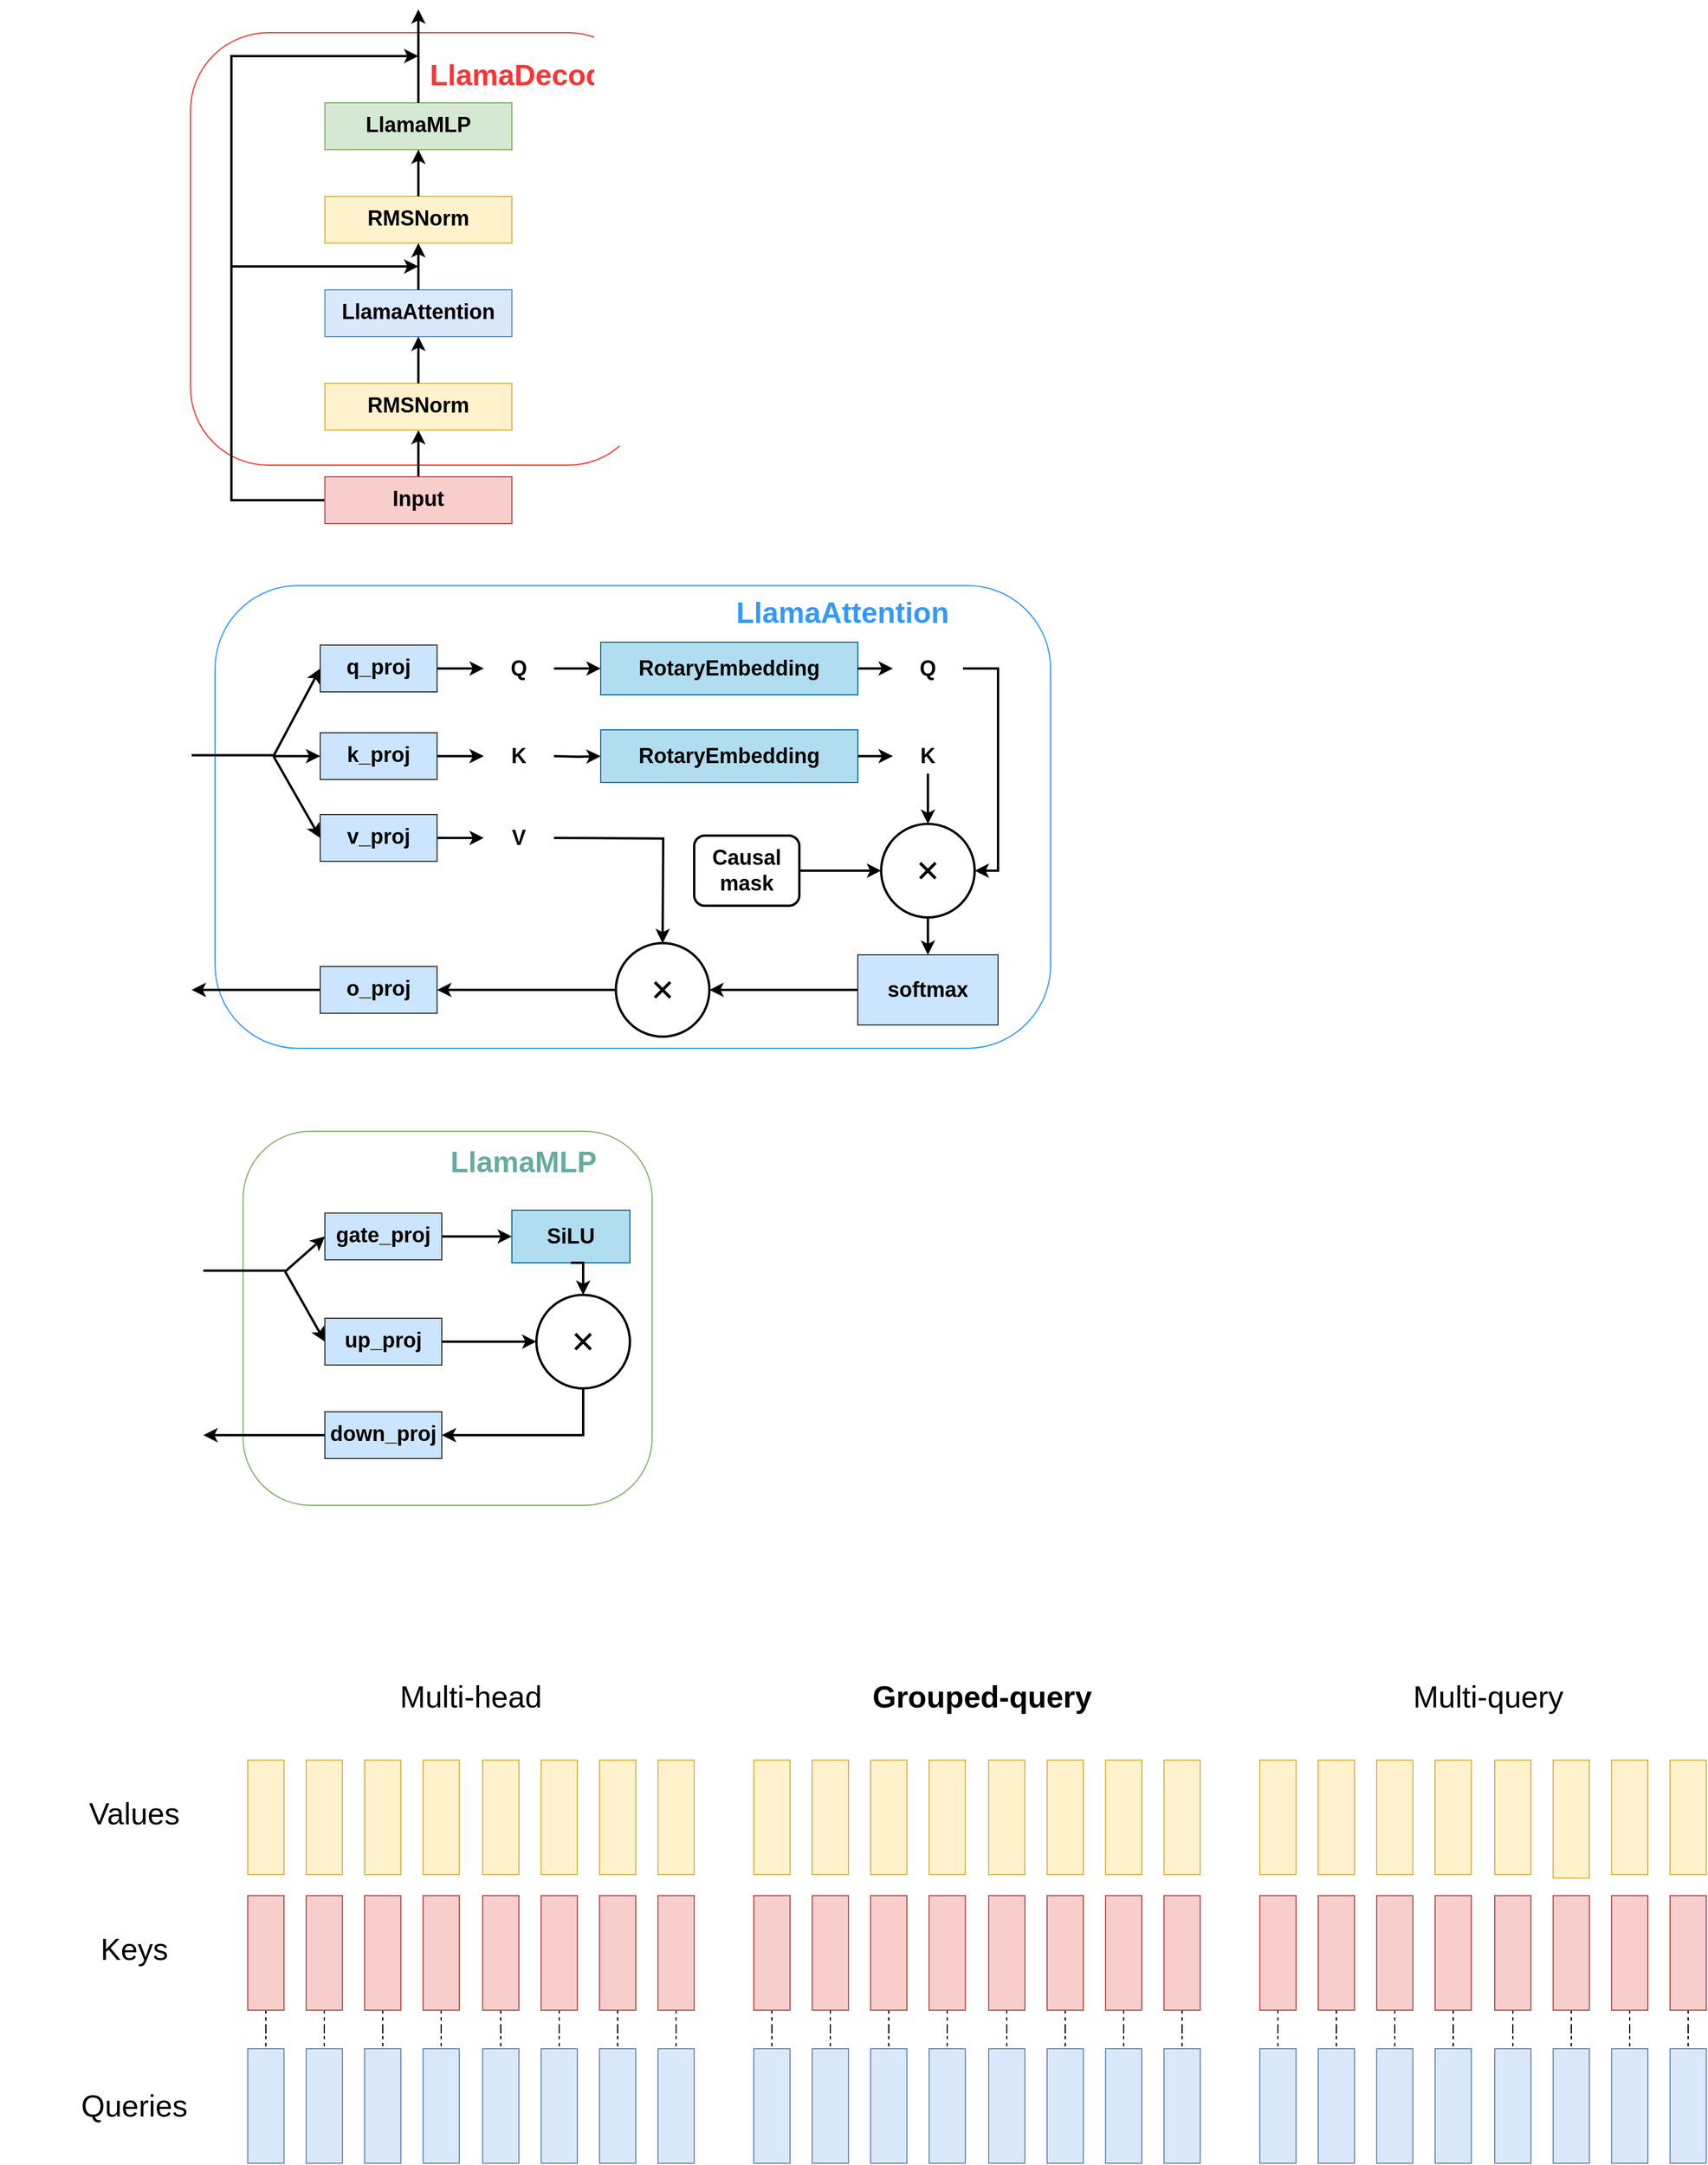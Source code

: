 <mxfile version="21.3.8" type="github">
  <diagram id="C5RBs43oDa-KdzZeNtuy" name="Page-1">
    <mxGraphModel dx="2168" dy="921" grid="0" gridSize="10" guides="1" tooltips="1" connect="1" arrows="1" fold="1" page="0" pageScale="1" pageWidth="827" pageHeight="1169" background="#ffffff" math="0" shadow="0">
      <root>
        <mxCell id="WIyWlLk6GJQsqaUBKTNV-0" />
        <mxCell id="WIyWlLk6GJQsqaUBKTNV-1" parent="WIyWlLk6GJQsqaUBKTNV-0" />
        <mxCell id="sl8xkUU-uQ6TIJ8m4uvc-23" value="" style="rounded=1;whiteSpace=wrap;html=1;arcSize=18;strokeColor=#3399FF;fillColor=none;movable=0;resizable=0;rotatable=0;deletable=0;editable=0;locked=1;connectable=0;" vertex="1" parent="WIyWlLk6GJQsqaUBKTNV-1">
          <mxGeometry x="66" y="533" width="715" height="396" as="geometry" />
        </mxCell>
        <mxCell id="sl8xkUU-uQ6TIJ8m4uvc-21" style="edgeStyle=orthogonalEdgeStyle;rounded=0;orthogonalLoop=1;jettySize=auto;html=1;exitX=0.5;exitY=0;exitDx=0;exitDy=0;movable=0;resizable=0;rotatable=0;deletable=0;editable=0;locked=1;connectable=0;" edge="1" parent="WIyWlLk6GJQsqaUBKTNV-1" source="sl8xkUU-uQ6TIJ8m4uvc-20">
          <mxGeometry relative="1" as="geometry">
            <mxPoint x="240" y="60" as="targetPoint" />
          </mxGeometry>
        </mxCell>
        <mxCell id="sl8xkUU-uQ6TIJ8m4uvc-20" value="" style="rounded=1;whiteSpace=wrap;html=1;arcSize=18;strokeColor=#FF3333;movable=0;resizable=0;rotatable=0;deletable=0;editable=0;locked=1;connectable=0;fillColor=none;" vertex="1" parent="WIyWlLk6GJQsqaUBKTNV-1">
          <mxGeometry x="45" y="60" width="390" height="370" as="geometry" />
        </mxCell>
        <mxCell id="sl8xkUU-uQ6TIJ8m4uvc-1" value="" style="edgeStyle=orthogonalEdgeStyle;rounded=0;orthogonalLoop=1;jettySize=auto;html=1;strokeWidth=2;movable=0;resizable=0;rotatable=0;deletable=0;editable=0;locked=1;connectable=0;" edge="1" parent="WIyWlLk6GJQsqaUBKTNV-1" source="WIyWlLk6GJQsqaUBKTNV-11" target="sl8xkUU-uQ6TIJ8m4uvc-0">
          <mxGeometry relative="1" as="geometry" />
        </mxCell>
        <mxCell id="sl8xkUU-uQ6TIJ8m4uvc-17" style="edgeStyle=orthogonalEdgeStyle;rounded=0;orthogonalLoop=1;jettySize=auto;html=1;exitX=0;exitY=0.5;exitDx=0;exitDy=0;strokeWidth=2;movable=0;resizable=0;rotatable=0;deletable=0;editable=0;locked=1;connectable=0;" edge="1" parent="WIyWlLk6GJQsqaUBKTNV-1" source="WIyWlLk6GJQsqaUBKTNV-11">
          <mxGeometry relative="1" as="geometry">
            <mxPoint x="240" y="260" as="targetPoint" />
            <Array as="points">
              <mxPoint x="80" y="460" />
              <mxPoint x="80" y="260" />
            </Array>
          </mxGeometry>
        </mxCell>
        <mxCell id="WIyWlLk6GJQsqaUBKTNV-11" value="&lt;h2&gt;Input&lt;/h2&gt;&lt;h1&gt;&lt;/h1&gt;" style="rounded=0;whiteSpace=wrap;html=1;fontSize=12;glass=0;strokeWidth=1;shadow=0;arcSize=43;fillColor=#f8cecc;strokeColor=#b85450;movable=0;resizable=0;rotatable=0;deletable=0;editable=0;locked=1;connectable=0;" parent="WIyWlLk6GJQsqaUBKTNV-1" vertex="1">
          <mxGeometry x="160" y="440" width="160" height="40" as="geometry" />
        </mxCell>
        <mxCell id="sl8xkUU-uQ6TIJ8m4uvc-0" value="&lt;h2&gt;RMSNorm&lt;/h2&gt;&lt;h1&gt;&lt;/h1&gt;" style="whiteSpace=wrap;html=1;rounded=0;glass=0;strokeWidth=1;shadow=0;fillColor=#fff2cc;strokeColor=#d6b656;movable=0;resizable=0;rotatable=0;deletable=0;editable=0;locked=1;connectable=0;" vertex="1" parent="WIyWlLk6GJQsqaUBKTNV-1">
          <mxGeometry x="160" y="360" width="160" height="40" as="geometry" />
        </mxCell>
        <mxCell id="sl8xkUU-uQ6TIJ8m4uvc-4" value="&lt;h2&gt;RMSNorm&lt;/h2&gt;&lt;h1&gt;&lt;/h1&gt;" style="whiteSpace=wrap;html=1;rounded=0;glass=0;strokeWidth=1;shadow=0;movable=0;resizable=0;rotatable=0;deletable=0;editable=0;locked=1;connectable=0;" vertex="1" parent="WIyWlLk6GJQsqaUBKTNV-1">
          <mxGeometry x="160" y="280" width="120" height="40" as="geometry" />
        </mxCell>
        <mxCell id="sl8xkUU-uQ6TIJ8m4uvc-5" value="&lt;h2&gt;RMSNorm&lt;/h2&gt;&lt;h1&gt;&lt;/h1&gt;" style="whiteSpace=wrap;html=1;rounded=0;glass=0;strokeWidth=1;shadow=0;movable=0;resizable=0;rotatable=0;deletable=0;editable=0;locked=1;connectable=0;" vertex="1" parent="WIyWlLk6GJQsqaUBKTNV-1">
          <mxGeometry x="160" y="280" width="120" height="40" as="geometry" />
        </mxCell>
        <mxCell id="sl8xkUU-uQ6TIJ8m4uvc-6" value="&lt;h2&gt;LlamaAttention&lt;/h2&gt;&lt;h1&gt;&lt;/h1&gt;" style="whiteSpace=wrap;html=1;rounded=0;glass=0;strokeWidth=1;shadow=0;fillColor=#dae8fc;strokeColor=#6c8ebf;movable=0;resizable=0;rotatable=0;deletable=0;editable=0;locked=1;connectable=0;" vertex="1" parent="WIyWlLk6GJQsqaUBKTNV-1">
          <mxGeometry x="160" y="280" width="160" height="40" as="geometry" />
        </mxCell>
        <mxCell id="sl8xkUU-uQ6TIJ8m4uvc-8" value="&lt;h2&gt;RMSNorm&lt;/h2&gt;&lt;h1&gt;&lt;/h1&gt;" style="whiteSpace=wrap;html=1;rounded=0;glass=0;strokeWidth=1;shadow=0;fillColor=#fff2cc;strokeColor=#d6b656;movable=0;resizable=0;rotatable=0;deletable=0;editable=0;locked=1;connectable=0;" vertex="1" parent="WIyWlLk6GJQsqaUBKTNV-1">
          <mxGeometry x="160" y="200" width="160" height="40" as="geometry" />
        </mxCell>
        <mxCell id="sl8xkUU-uQ6TIJ8m4uvc-10" value="&lt;h2&gt;RMSNorm&lt;/h2&gt;&lt;h1&gt;&lt;/h1&gt;" style="whiteSpace=wrap;html=1;rounded=0;glass=0;strokeWidth=1;shadow=0;movable=0;resizable=0;rotatable=0;deletable=0;editable=0;locked=1;connectable=0;" vertex="1" parent="WIyWlLk6GJQsqaUBKTNV-1">
          <mxGeometry x="160" y="120" width="120" height="40" as="geometry" />
        </mxCell>
        <mxCell id="sl8xkUU-uQ6TIJ8m4uvc-11" value="&lt;h2&gt;LlamaMLP&lt;/h2&gt;&lt;h1&gt;&lt;/h1&gt;" style="whiteSpace=wrap;html=1;rounded=0;glass=0;strokeWidth=1;shadow=0;fillColor=#d5e8d4;strokeColor=#82b366;movable=0;resizable=0;rotatable=0;deletable=0;editable=0;locked=1;connectable=0;" vertex="1" parent="WIyWlLk6GJQsqaUBKTNV-1">
          <mxGeometry x="160" y="120" width="160" height="40" as="geometry" />
        </mxCell>
        <mxCell id="sl8xkUU-uQ6TIJ8m4uvc-13" value="" style="edgeStyle=orthogonalEdgeStyle;rounded=0;orthogonalLoop=1;jettySize=auto;html=1;strokeWidth=2;exitX=0.5;exitY=0;exitDx=0;exitDy=0;entryX=0.5;entryY=1;entryDx=0;entryDy=0;movable=0;resizable=0;rotatable=0;deletable=0;editable=0;locked=1;connectable=0;" edge="1" parent="WIyWlLk6GJQsqaUBKTNV-1" source="sl8xkUU-uQ6TIJ8m4uvc-0" target="sl8xkUU-uQ6TIJ8m4uvc-6">
          <mxGeometry relative="1" as="geometry">
            <mxPoint x="219.5" y="360" as="sourcePoint" />
            <mxPoint x="219.5" y="320" as="targetPoint" />
            <Array as="points">
              <mxPoint x="240" y="350" />
              <mxPoint x="240" y="350" />
            </Array>
          </mxGeometry>
        </mxCell>
        <mxCell id="sl8xkUU-uQ6TIJ8m4uvc-14" value="" style="edgeStyle=orthogonalEdgeStyle;rounded=0;orthogonalLoop=1;jettySize=auto;html=1;strokeWidth=2;exitX=0.5;exitY=0;exitDx=0;exitDy=0;entryX=0.5;entryY=1;entryDx=0;entryDy=0;movable=0;resizable=0;rotatable=0;deletable=0;editable=0;locked=1;connectable=0;" edge="1" parent="WIyWlLk6GJQsqaUBKTNV-1" source="sl8xkUU-uQ6TIJ8m4uvc-8" target="sl8xkUU-uQ6TIJ8m4uvc-11">
          <mxGeometry relative="1" as="geometry">
            <mxPoint x="219.5" y="200" as="sourcePoint" />
            <mxPoint x="219.5" y="160" as="targetPoint" />
          </mxGeometry>
        </mxCell>
        <mxCell id="sl8xkUU-uQ6TIJ8m4uvc-15" value="" style="edgeStyle=orthogonalEdgeStyle;rounded=0;orthogonalLoop=1;jettySize=auto;html=1;strokeWidth=2;exitX=0.5;exitY=0;exitDx=0;exitDy=0;entryX=0.5;entryY=1;entryDx=0;entryDy=0;movable=0;resizable=0;rotatable=0;deletable=0;editable=0;locked=1;connectable=0;" edge="1" parent="WIyWlLk6GJQsqaUBKTNV-1" source="sl8xkUU-uQ6TIJ8m4uvc-6" target="sl8xkUU-uQ6TIJ8m4uvc-8">
          <mxGeometry relative="1" as="geometry">
            <mxPoint x="219.5" y="280" as="sourcePoint" />
            <mxPoint x="219.5" y="240" as="targetPoint" />
            <Array as="points">
              <mxPoint x="240" y="250" />
              <mxPoint x="240" y="250" />
            </Array>
          </mxGeometry>
        </mxCell>
        <mxCell id="sl8xkUU-uQ6TIJ8m4uvc-16" value="" style="edgeStyle=orthogonalEdgeStyle;rounded=0;orthogonalLoop=1;jettySize=auto;html=1;strokeWidth=2;exitX=0.5;exitY=0;exitDx=0;exitDy=0;movable=0;resizable=0;rotatable=0;deletable=0;editable=0;locked=1;connectable=0;" edge="1" parent="WIyWlLk6GJQsqaUBKTNV-1" source="sl8xkUU-uQ6TIJ8m4uvc-11">
          <mxGeometry relative="1" as="geometry">
            <mxPoint x="220" y="120" as="sourcePoint" />
            <mxPoint x="240" y="40" as="targetPoint" />
          </mxGeometry>
        </mxCell>
        <mxCell id="sl8xkUU-uQ6TIJ8m4uvc-19" value="" style="endArrow=classic;html=1;rounded=0;strokeWidth=2;movable=0;resizable=0;rotatable=0;deletable=0;editable=0;locked=1;connectable=0;" edge="1" parent="WIyWlLk6GJQsqaUBKTNV-1">
          <mxGeometry width="50" height="50" relative="1" as="geometry">
            <mxPoint x="80" y="260" as="sourcePoint" />
            <mxPoint x="240" y="80" as="targetPoint" />
            <Array as="points">
              <mxPoint x="80" y="80" />
            </Array>
          </mxGeometry>
        </mxCell>
        <mxCell id="sl8xkUU-uQ6TIJ8m4uvc-22" value="&lt;h2&gt;&lt;font style=&quot;font-size: 25px;&quot; color=&quot;#ff3333&quot;&gt;LlamaDecoder&lt;/font&gt;&lt;/h2&gt;" style="text;strokeColor=none;align=center;fillColor=none;html=1;verticalAlign=middle;whiteSpace=wrap;rounded=0;movable=0;resizable=0;rotatable=0;deletable=0;editable=0;locked=1;connectable=0;" vertex="1" parent="WIyWlLk6GJQsqaUBKTNV-1">
          <mxGeometry x="266" y="80" width="140" height="30" as="geometry" />
        </mxCell>
        <mxCell id="sl8xkUU-uQ6TIJ8m4uvc-24" value="&lt;h2&gt;&lt;font style=&quot;font-size: 25px;&quot; color=&quot;#3399ff&quot;&gt;LlamaAttention&lt;/font&gt;&lt;/h2&gt;" style="text;strokeColor=none;align=center;fillColor=none;html=1;verticalAlign=middle;whiteSpace=wrap;rounded=0;movable=0;resizable=0;rotatable=0;deletable=0;editable=0;locked=1;connectable=0;" vertex="1" parent="WIyWlLk6GJQsqaUBKTNV-1">
          <mxGeometry x="533" y="540" width="140" height="30" as="geometry" />
        </mxCell>
        <mxCell id="sl8xkUU-uQ6TIJ8m4uvc-39" value="" style="edgeStyle=orthogonalEdgeStyle;rounded=0;orthogonalLoop=1;jettySize=auto;html=1;strokeWidth=2;movable=0;resizable=0;rotatable=0;deletable=0;editable=0;locked=1;connectable=0;" edge="1" parent="WIyWlLk6GJQsqaUBKTNV-1" source="sl8xkUU-uQ6TIJ8m4uvc-25" target="sl8xkUU-uQ6TIJ8m4uvc-34">
          <mxGeometry relative="1" as="geometry" />
        </mxCell>
        <mxCell id="sl8xkUU-uQ6TIJ8m4uvc-25" value="&lt;h2&gt;q_proj&lt;/h2&gt;&lt;h1&gt;&lt;/h1&gt;" style="rounded=0;whiteSpace=wrap;html=1;fontSize=12;glass=0;strokeWidth=1;shadow=0;arcSize=43;fillColor=#cce5ff;strokeColor=#36393d;movable=0;resizable=0;rotatable=0;deletable=0;editable=0;locked=1;connectable=0;" vertex="1" parent="WIyWlLk6GJQsqaUBKTNV-1">
          <mxGeometry x="156" y="584" width="100" height="40" as="geometry" />
        </mxCell>
        <mxCell id="sl8xkUU-uQ6TIJ8m4uvc-40" value="" style="edgeStyle=orthogonalEdgeStyle;rounded=0;orthogonalLoop=1;jettySize=auto;html=1;strokeWidth=2;movable=0;resizable=0;rotatable=0;deletable=0;editable=0;locked=1;connectable=0;" edge="1" parent="WIyWlLk6GJQsqaUBKTNV-1" source="sl8xkUU-uQ6TIJ8m4uvc-26" target="sl8xkUU-uQ6TIJ8m4uvc-35">
          <mxGeometry relative="1" as="geometry" />
        </mxCell>
        <mxCell id="sl8xkUU-uQ6TIJ8m4uvc-26" value="&lt;h2&gt;k_proj&lt;/h2&gt;&lt;h1&gt;&lt;/h1&gt;" style="rounded=0;whiteSpace=wrap;html=1;fontSize=12;glass=0;strokeWidth=1;shadow=0;arcSize=43;fillColor=#cce5ff;strokeColor=#36393d;movable=0;resizable=0;rotatable=0;deletable=0;editable=0;locked=1;connectable=0;" vertex="1" parent="WIyWlLk6GJQsqaUBKTNV-1">
          <mxGeometry x="156" y="659" width="100" height="40" as="geometry" />
        </mxCell>
        <mxCell id="sl8xkUU-uQ6TIJ8m4uvc-41" value="" style="edgeStyle=orthogonalEdgeStyle;rounded=0;orthogonalLoop=1;jettySize=auto;html=1;strokeWidth=2;movable=0;resizable=0;rotatable=0;deletable=0;editable=0;locked=1;connectable=0;" edge="1" parent="WIyWlLk6GJQsqaUBKTNV-1" source="sl8xkUU-uQ6TIJ8m4uvc-27" target="sl8xkUU-uQ6TIJ8m4uvc-37">
          <mxGeometry relative="1" as="geometry" />
        </mxCell>
        <mxCell id="sl8xkUU-uQ6TIJ8m4uvc-27" value="&lt;h2&gt;v_proj&lt;/h2&gt;&lt;h1&gt;&lt;/h1&gt;" style="rounded=0;whiteSpace=wrap;html=1;fontSize=12;glass=0;strokeWidth=1;shadow=0;arcSize=43;fillColor=#cce5ff;strokeColor=#36393d;movable=0;resizable=0;rotatable=0;deletable=0;editable=0;locked=1;connectable=0;" vertex="1" parent="WIyWlLk6GJQsqaUBKTNV-1">
          <mxGeometry x="156" y="729" width="100" height="40" as="geometry" />
        </mxCell>
        <mxCell id="sl8xkUU-uQ6TIJ8m4uvc-66" style="edgeStyle=orthogonalEdgeStyle;rounded=0;orthogonalLoop=1;jettySize=auto;html=1;strokeWidth=2;movable=0;resizable=0;rotatable=0;deletable=0;editable=0;locked=1;connectable=0;" edge="1" parent="WIyWlLk6GJQsqaUBKTNV-1" source="sl8xkUU-uQ6TIJ8m4uvc-29">
          <mxGeometry relative="1" as="geometry">
            <mxPoint x="46" y="879" as="targetPoint" />
          </mxGeometry>
        </mxCell>
        <mxCell id="sl8xkUU-uQ6TIJ8m4uvc-29" value="&lt;h2&gt;o_proj&lt;/h2&gt;&lt;h1&gt;&lt;/h1&gt;" style="rounded=0;whiteSpace=wrap;html=1;fontSize=12;glass=0;strokeWidth=1;shadow=0;arcSize=43;fillColor=#cce5ff;strokeColor=#36393d;movable=0;resizable=0;rotatable=0;deletable=0;editable=0;locked=1;connectable=0;" vertex="1" parent="WIyWlLk6GJQsqaUBKTNV-1">
          <mxGeometry x="156" y="859" width="100" height="40" as="geometry" />
        </mxCell>
        <mxCell id="sl8xkUU-uQ6TIJ8m4uvc-30" value="" style="edgeStyle=orthogonalEdgeStyle;rounded=0;orthogonalLoop=1;jettySize=auto;html=1;strokeWidth=2;endArrow=none;endFill=0;movable=0;resizable=0;rotatable=0;deletable=0;editable=0;locked=1;connectable=0;" edge="1" parent="WIyWlLk6GJQsqaUBKTNV-1">
          <mxGeometry relative="1" as="geometry">
            <mxPoint x="46" y="678.29" as="sourcePoint" />
            <mxPoint x="116" y="678.29" as="targetPoint" />
            <Array as="points">
              <mxPoint x="46" y="678.29" />
            </Array>
          </mxGeometry>
        </mxCell>
        <mxCell id="sl8xkUU-uQ6TIJ8m4uvc-31" value="" style="edgeStyle=none;orthogonalLoop=1;jettySize=auto;html=1;rounded=0;strokeWidth=2;entryX=0;entryY=0.5;entryDx=0;entryDy=0;movable=0;resizable=0;rotatable=0;deletable=0;editable=0;locked=1;connectable=0;" edge="1" parent="WIyWlLk6GJQsqaUBKTNV-1" target="sl8xkUU-uQ6TIJ8m4uvc-25">
          <mxGeometry width="80" relative="1" as="geometry">
            <mxPoint x="116" y="679" as="sourcePoint" />
            <mxPoint x="696" y="499" as="targetPoint" />
            <Array as="points" />
          </mxGeometry>
        </mxCell>
        <mxCell id="sl8xkUU-uQ6TIJ8m4uvc-32" value="" style="edgeStyle=none;orthogonalLoop=1;jettySize=auto;html=1;rounded=0;strokeWidth=2;entryX=0;entryY=0.5;entryDx=0;entryDy=0;movable=0;resizable=0;rotatable=0;deletable=0;editable=0;locked=1;connectable=0;" edge="1" parent="WIyWlLk6GJQsqaUBKTNV-1" target="sl8xkUU-uQ6TIJ8m4uvc-26">
          <mxGeometry width="80" relative="1" as="geometry">
            <mxPoint x="116" y="679" as="sourcePoint" />
            <mxPoint x="166" y="614" as="targetPoint" />
            <Array as="points" />
          </mxGeometry>
        </mxCell>
        <mxCell id="sl8xkUU-uQ6TIJ8m4uvc-33" value="" style="edgeStyle=none;orthogonalLoop=1;jettySize=auto;html=1;rounded=0;strokeWidth=2;entryX=0;entryY=0.5;entryDx=0;entryDy=0;movable=0;resizable=0;rotatable=0;deletable=0;editable=0;locked=1;connectable=0;" edge="1" parent="WIyWlLk6GJQsqaUBKTNV-1" target="sl8xkUU-uQ6TIJ8m4uvc-27">
          <mxGeometry width="80" relative="1" as="geometry">
            <mxPoint x="116" y="679" as="sourcePoint" />
            <mxPoint x="176" y="624" as="targetPoint" />
            <Array as="points" />
          </mxGeometry>
        </mxCell>
        <mxCell id="sl8xkUU-uQ6TIJ8m4uvc-43" value="" style="edgeStyle=orthogonalEdgeStyle;rounded=0;orthogonalLoop=1;jettySize=auto;html=1;strokeWidth=2;movable=0;resizable=0;rotatable=0;deletable=0;editable=0;locked=1;connectable=0;" edge="1" parent="WIyWlLk6GJQsqaUBKTNV-1" source="sl8xkUU-uQ6TIJ8m4uvc-34" target="sl8xkUU-uQ6TIJ8m4uvc-42">
          <mxGeometry relative="1" as="geometry" />
        </mxCell>
        <mxCell id="sl8xkUU-uQ6TIJ8m4uvc-34" value="&lt;h2&gt;Q&lt;/h2&gt;" style="text;strokeColor=none;align=center;fillColor=none;html=1;verticalAlign=middle;whiteSpace=wrap;rounded=0;movable=0;resizable=0;rotatable=0;deletable=0;editable=0;locked=1;connectable=0;" vertex="1" parent="WIyWlLk6GJQsqaUBKTNV-1">
          <mxGeometry x="296" y="589" width="60" height="30" as="geometry" />
        </mxCell>
        <mxCell id="sl8xkUU-uQ6TIJ8m4uvc-35" value="&lt;h2&gt;K&lt;/h2&gt;" style="text;strokeColor=none;align=center;fillColor=none;html=1;verticalAlign=middle;whiteSpace=wrap;rounded=0;movable=0;resizable=0;rotatable=0;deletable=0;editable=0;locked=1;connectable=0;" vertex="1" parent="WIyWlLk6GJQsqaUBKTNV-1">
          <mxGeometry x="296" y="664" width="60" height="30" as="geometry" />
        </mxCell>
        <mxCell id="sl8xkUU-uQ6TIJ8m4uvc-63" style="edgeStyle=orthogonalEdgeStyle;rounded=0;orthogonalLoop=1;jettySize=auto;html=1;entryX=0.5;entryY=0;entryDx=0;entryDy=0;movable=0;resizable=0;rotatable=0;deletable=0;editable=0;locked=1;connectable=0;" edge="1" parent="WIyWlLk6GJQsqaUBKTNV-1" source="sl8xkUU-uQ6TIJ8m4uvc-37" target="sl8xkUU-uQ6TIJ8m4uvc-61">
          <mxGeometry relative="1" as="geometry" />
        </mxCell>
        <mxCell id="sl8xkUU-uQ6TIJ8m4uvc-37" value="&lt;h2&gt;V&lt;/h2&gt;" style="text;strokeColor=none;align=center;fillColor=none;html=1;verticalAlign=middle;whiteSpace=wrap;rounded=0;movable=0;resizable=0;rotatable=0;deletable=0;editable=0;locked=1;connectable=0;" vertex="1" parent="WIyWlLk6GJQsqaUBKTNV-1">
          <mxGeometry x="296" y="734" width="60" height="30" as="geometry" />
        </mxCell>
        <mxCell id="sl8xkUU-uQ6TIJ8m4uvc-42" value="&lt;h2&gt;RotaryEmbedding&lt;/h2&gt;" style="whiteSpace=wrap;html=1;fillColor=#b1ddf0;strokeColor=#10739e;movable=0;resizable=0;rotatable=0;deletable=0;editable=0;locked=1;connectable=0;" vertex="1" parent="WIyWlLk6GJQsqaUBKTNV-1">
          <mxGeometry x="396" y="581.5" width="220" height="45" as="geometry" />
        </mxCell>
        <mxCell id="sl8xkUU-uQ6TIJ8m4uvc-44" value="" style="edgeStyle=orthogonalEdgeStyle;rounded=0;orthogonalLoop=1;jettySize=auto;html=1;strokeWidth=2;movable=0;resizable=0;rotatable=0;deletable=0;editable=0;locked=1;connectable=0;" edge="1" parent="WIyWlLk6GJQsqaUBKTNV-1" target="sl8xkUU-uQ6TIJ8m4uvc-45">
          <mxGeometry relative="1" as="geometry">
            <mxPoint x="356" y="679" as="sourcePoint" />
          </mxGeometry>
        </mxCell>
        <mxCell id="sl8xkUU-uQ6TIJ8m4uvc-45" value="&lt;h2&gt;RotaryEmbedding&lt;/h2&gt;" style="whiteSpace=wrap;html=1;fillColor=#b1ddf0;strokeColor=#10739e;movable=0;resizable=0;rotatable=0;deletable=0;editable=0;locked=1;connectable=0;" vertex="1" parent="WIyWlLk6GJQsqaUBKTNV-1">
          <mxGeometry x="396" y="656.5" width="220" height="45" as="geometry" />
        </mxCell>
        <mxCell id="sl8xkUU-uQ6TIJ8m4uvc-51" value="" style="edgeStyle=orthogonalEdgeStyle;rounded=0;orthogonalLoop=1;jettySize=auto;html=1;strokeWidth=2;movable=0;resizable=0;rotatable=0;deletable=0;editable=0;locked=1;connectable=0;exitX=1;exitY=0.5;exitDx=0;exitDy=0;entryX=1;entryY=0.5;entryDx=0;entryDy=0;" edge="1" parent="WIyWlLk6GJQsqaUBKTNV-1" source="sl8xkUU-uQ6TIJ8m4uvc-46" target="sl8xkUU-uQ6TIJ8m4uvc-50">
          <mxGeometry relative="1" as="geometry" />
        </mxCell>
        <mxCell id="sl8xkUU-uQ6TIJ8m4uvc-46" value="&lt;h2&gt;Q&lt;/h2&gt;" style="text;strokeColor=none;align=center;fillColor=none;html=1;verticalAlign=middle;whiteSpace=wrap;rounded=0;movable=0;resizable=0;rotatable=0;deletable=0;editable=0;locked=1;connectable=0;" vertex="1" parent="WIyWlLk6GJQsqaUBKTNV-1">
          <mxGeometry x="646" y="589" width="60" height="30" as="geometry" />
        </mxCell>
        <mxCell id="sl8xkUU-uQ6TIJ8m4uvc-148" value="" style="edgeStyle=orthogonalEdgeStyle;rounded=0;orthogonalLoop=1;jettySize=auto;html=1;strokeWidth=2;movable=0;resizable=0;rotatable=0;deletable=0;editable=0;locked=1;connectable=0;" edge="1" parent="WIyWlLk6GJQsqaUBKTNV-1" source="sl8xkUU-uQ6TIJ8m4uvc-47" target="sl8xkUU-uQ6TIJ8m4uvc-50">
          <mxGeometry relative="1" as="geometry" />
        </mxCell>
        <mxCell id="sl8xkUU-uQ6TIJ8m4uvc-47" value="&lt;h2&gt;K&lt;/h2&gt;" style="text;strokeColor=none;align=center;fillColor=none;html=1;verticalAlign=middle;whiteSpace=wrap;rounded=0;movable=0;resizable=0;rotatable=0;deletable=0;editable=0;locked=1;connectable=0;" vertex="1" parent="WIyWlLk6GJQsqaUBKTNV-1">
          <mxGeometry x="646" y="664" width="60" height="30" as="geometry" />
        </mxCell>
        <mxCell id="sl8xkUU-uQ6TIJ8m4uvc-48" value="" style="edgeStyle=orthogonalEdgeStyle;rounded=0;orthogonalLoop=1;jettySize=auto;html=1;strokeWidth=2;exitX=1;exitY=0.5;exitDx=0;exitDy=0;entryX=0;entryY=0.5;entryDx=0;entryDy=0;movable=0;resizable=0;rotatable=0;deletable=0;editable=0;locked=1;connectable=0;" edge="1" parent="WIyWlLk6GJQsqaUBKTNV-1" source="sl8xkUU-uQ6TIJ8m4uvc-42" target="sl8xkUU-uQ6TIJ8m4uvc-46">
          <mxGeometry relative="1" as="geometry">
            <mxPoint x="646" y="639" as="sourcePoint" />
            <mxPoint x="686" y="639.29" as="targetPoint" />
          </mxGeometry>
        </mxCell>
        <mxCell id="sl8xkUU-uQ6TIJ8m4uvc-49" value="" style="edgeStyle=orthogonalEdgeStyle;rounded=0;orthogonalLoop=1;jettySize=auto;html=1;strokeWidth=2;exitX=1;exitY=0.5;exitDx=0;exitDy=0;entryX=0;entryY=0.5;entryDx=0;entryDy=0;movable=0;resizable=0;rotatable=0;deletable=0;editable=0;locked=1;connectable=0;" edge="1" parent="WIyWlLk6GJQsqaUBKTNV-1" source="sl8xkUU-uQ6TIJ8m4uvc-45" target="sl8xkUU-uQ6TIJ8m4uvc-47">
          <mxGeometry relative="1" as="geometry">
            <mxPoint x="626" y="719" as="sourcePoint" />
            <mxPoint x="666" y="719" as="targetPoint" />
            <Array as="points">
              <mxPoint x="636" y="679" />
              <mxPoint x="636" y="679" />
            </Array>
          </mxGeometry>
        </mxCell>
        <mxCell id="sl8xkUU-uQ6TIJ8m4uvc-53" value="" style="edgeStyle=orthogonalEdgeStyle;rounded=0;orthogonalLoop=1;jettySize=auto;html=1;strokeWidth=2;movable=0;resizable=0;rotatable=0;deletable=0;editable=0;locked=1;connectable=0;" edge="1" parent="WIyWlLk6GJQsqaUBKTNV-1" source="sl8xkUU-uQ6TIJ8m4uvc-50" target="sl8xkUU-uQ6TIJ8m4uvc-52">
          <mxGeometry relative="1" as="geometry" />
        </mxCell>
        <mxCell id="sl8xkUU-uQ6TIJ8m4uvc-50" value="&lt;h1&gt;&lt;font face=&quot;Tahoma&quot; style=&quot;font-size: 36px;&quot;&gt;×&lt;/font&gt;&lt;/h1&gt;&lt;h2&gt;&lt;/h2&gt;" style="ellipse;whiteSpace=wrap;html=1;strokeWidth=2;movable=0;resizable=0;rotatable=0;deletable=0;editable=0;locked=1;connectable=0;" vertex="1" parent="WIyWlLk6GJQsqaUBKTNV-1">
          <mxGeometry x="636" y="737" width="80" height="80" as="geometry" />
        </mxCell>
        <mxCell id="sl8xkUU-uQ6TIJ8m4uvc-62" style="edgeStyle=orthogonalEdgeStyle;rounded=0;orthogonalLoop=1;jettySize=auto;html=1;entryX=1;entryY=0.5;entryDx=0;entryDy=0;strokeWidth=2;movable=0;resizable=0;rotatable=0;deletable=0;editable=0;locked=1;connectable=0;" edge="1" parent="WIyWlLk6GJQsqaUBKTNV-1" source="sl8xkUU-uQ6TIJ8m4uvc-52" target="sl8xkUU-uQ6TIJ8m4uvc-61">
          <mxGeometry relative="1" as="geometry" />
        </mxCell>
        <mxCell id="sl8xkUU-uQ6TIJ8m4uvc-52" value="&lt;h2&gt;softmax&lt;/h2&gt;" style="rounded=0;whiteSpace=wrap;html=1;fillColor=#cce5ff;strokeColor=#36393d;movable=0;resizable=0;rotatable=0;deletable=0;editable=0;locked=1;connectable=0;" vertex="1" parent="WIyWlLk6GJQsqaUBKTNV-1">
          <mxGeometry x="616" y="849" width="120" height="60" as="geometry" />
        </mxCell>
        <mxCell id="sl8xkUU-uQ6TIJ8m4uvc-60" value="" style="edgeStyle=orthogonalEdgeStyle;rounded=0;orthogonalLoop=1;jettySize=auto;html=1;strokeWidth=2;movable=0;resizable=0;rotatable=0;deletable=0;editable=0;locked=1;connectable=0;" edge="1" parent="WIyWlLk6GJQsqaUBKTNV-1" source="sl8xkUU-uQ6TIJ8m4uvc-58" target="sl8xkUU-uQ6TIJ8m4uvc-50">
          <mxGeometry relative="1" as="geometry" />
        </mxCell>
        <mxCell id="sl8xkUU-uQ6TIJ8m4uvc-58" value="&lt;h2&gt;Causal mask&lt;/h2&gt;" style="whiteSpace=wrap;html=1;strokeWidth=2;rounded=1;movable=0;resizable=0;rotatable=0;deletable=0;editable=0;locked=1;connectable=0;" vertex="1" parent="WIyWlLk6GJQsqaUBKTNV-1">
          <mxGeometry x="476" y="747" width="90" height="60" as="geometry" />
        </mxCell>
        <mxCell id="sl8xkUU-uQ6TIJ8m4uvc-64" style="edgeStyle=orthogonalEdgeStyle;rounded=0;orthogonalLoop=1;jettySize=auto;html=1;entryX=1;entryY=0.5;entryDx=0;entryDy=0;strokeWidth=2;movable=0;resizable=0;rotatable=0;deletable=0;editable=0;locked=1;connectable=0;" edge="1" parent="WIyWlLk6GJQsqaUBKTNV-1" source="sl8xkUU-uQ6TIJ8m4uvc-61" target="sl8xkUU-uQ6TIJ8m4uvc-29">
          <mxGeometry relative="1" as="geometry" />
        </mxCell>
        <mxCell id="sl8xkUU-uQ6TIJ8m4uvc-61" value="&lt;h1&gt;&lt;font face=&quot;Tahoma&quot; style=&quot;font-size: 36px;&quot;&gt;×&lt;/font&gt;&lt;/h1&gt;&lt;h2&gt;&lt;/h2&gt;" style="ellipse;whiteSpace=wrap;html=1;strokeWidth=2;movable=0;resizable=0;rotatable=0;deletable=0;editable=0;locked=1;connectable=0;" vertex="1" parent="WIyWlLk6GJQsqaUBKTNV-1">
          <mxGeometry x="409" y="839" width="80" height="80" as="geometry" />
        </mxCell>
        <mxCell id="sl8xkUU-uQ6TIJ8m4uvc-65" style="edgeStyle=orthogonalEdgeStyle;rounded=0;orthogonalLoop=1;jettySize=auto;html=1;entryX=0.5;entryY=0;entryDx=0;entryDy=0;strokeWidth=2;movable=0;resizable=0;rotatable=0;deletable=0;editable=0;locked=1;connectable=0;" edge="1" parent="WIyWlLk6GJQsqaUBKTNV-1">
          <mxGeometry relative="1" as="geometry">
            <mxPoint x="356" y="749" as="sourcePoint" />
            <mxPoint x="449" y="839" as="targetPoint" />
          </mxGeometry>
        </mxCell>
        <mxCell id="sl8xkUU-uQ6TIJ8m4uvc-105" value="" style="rounded=1;whiteSpace=wrap;html=1;arcSize=18;strokeColor=#82b366;fillColor=none;movable=0;resizable=0;rotatable=0;deletable=0;editable=0;locked=1;connectable=0;" vertex="1" parent="WIyWlLk6GJQsqaUBKTNV-1">
          <mxGeometry x="90" y="1000" width="350" height="320" as="geometry" />
        </mxCell>
        <mxCell id="sl8xkUU-uQ6TIJ8m4uvc-106" value="&lt;h2&gt;&lt;font style=&quot;font-size: 25px;&quot; color=&quot;#67ab9f&quot;&gt;LlamaMLP&lt;/font&gt;&lt;/h2&gt;" style="text;strokeColor=none;align=center;fillColor=none;html=1;verticalAlign=middle;whiteSpace=wrap;rounded=0;movable=0;resizable=0;rotatable=0;deletable=0;editable=0;locked=1;connectable=0;" vertex="1" parent="WIyWlLk6GJQsqaUBKTNV-1">
          <mxGeometry x="260" y="1010" width="140" height="30" as="geometry" />
        </mxCell>
        <mxCell id="sl8xkUU-uQ6TIJ8m4uvc-145" value="" style="edgeStyle=orthogonalEdgeStyle;rounded=0;orthogonalLoop=1;jettySize=auto;html=1;strokeWidth=2;movable=0;resizable=0;rotatable=0;deletable=0;editable=0;locked=1;connectable=0;" edge="1" parent="WIyWlLk6GJQsqaUBKTNV-1" source="sl8xkUU-uQ6TIJ8m4uvc-108" target="sl8xkUU-uQ6TIJ8m4uvc-124">
          <mxGeometry relative="1" as="geometry" />
        </mxCell>
        <mxCell id="sl8xkUU-uQ6TIJ8m4uvc-108" value="&lt;h2&gt;gate_proj&lt;/h2&gt;&lt;h1&gt;&lt;/h1&gt;" style="rounded=0;whiteSpace=wrap;html=1;fontSize=12;glass=0;strokeWidth=1;shadow=0;arcSize=43;fillColor=#cce5ff;strokeColor=#36393d;movable=0;resizable=0;rotatable=0;deletable=0;editable=0;locked=1;connectable=0;" vertex="1" parent="WIyWlLk6GJQsqaUBKTNV-1">
          <mxGeometry x="160" y="1070" width="100" height="40" as="geometry" />
        </mxCell>
        <mxCell id="sl8xkUU-uQ6TIJ8m4uvc-111" value="" style="edgeStyle=orthogonalEdgeStyle;rounded=0;orthogonalLoop=1;jettySize=auto;html=1;strokeWidth=2;entryX=0;entryY=0.5;entryDx=0;entryDy=0;movable=0;resizable=0;rotatable=0;deletable=0;editable=0;locked=1;connectable=0;" edge="1" parent="WIyWlLk6GJQsqaUBKTNV-1" source="sl8xkUU-uQ6TIJ8m4uvc-112" target="sl8xkUU-uQ6TIJ8m4uvc-140">
          <mxGeometry relative="1" as="geometry">
            <mxPoint x="306" y="1190" as="targetPoint" />
          </mxGeometry>
        </mxCell>
        <mxCell id="sl8xkUU-uQ6TIJ8m4uvc-112" value="&lt;h2&gt;up_proj&lt;/h2&gt;&lt;h1&gt;&lt;/h1&gt;" style="rounded=0;whiteSpace=wrap;html=1;fontSize=12;glass=0;strokeWidth=1;shadow=0;arcSize=43;fillColor=#cce5ff;strokeColor=#36393d;movable=0;resizable=0;rotatable=0;deletable=0;editable=0;locked=1;connectable=0;" vertex="1" parent="WIyWlLk6GJQsqaUBKTNV-1">
          <mxGeometry x="160" y="1160" width="100" height="40" as="geometry" />
        </mxCell>
        <mxCell id="sl8xkUU-uQ6TIJ8m4uvc-113" style="edgeStyle=orthogonalEdgeStyle;rounded=0;orthogonalLoop=1;jettySize=auto;html=1;strokeWidth=2;movable=0;resizable=0;rotatable=0;deletable=0;editable=0;locked=1;connectable=0;" edge="1" parent="WIyWlLk6GJQsqaUBKTNV-1" source="sl8xkUU-uQ6TIJ8m4uvc-114">
          <mxGeometry relative="1" as="geometry">
            <mxPoint x="56" y="1260" as="targetPoint" />
          </mxGeometry>
        </mxCell>
        <mxCell id="sl8xkUU-uQ6TIJ8m4uvc-114" value="&lt;h2&gt;down_proj&lt;/h2&gt;&lt;h1&gt;&lt;/h1&gt;" style="rounded=0;whiteSpace=wrap;html=1;fontSize=12;glass=0;strokeWidth=1;shadow=0;arcSize=43;fillColor=#cce5ff;strokeColor=#36393d;movable=0;resizable=0;rotatable=0;deletable=0;editable=0;locked=1;connectable=0;" vertex="1" parent="WIyWlLk6GJQsqaUBKTNV-1">
          <mxGeometry x="160" y="1240" width="100" height="40" as="geometry" />
        </mxCell>
        <mxCell id="sl8xkUU-uQ6TIJ8m4uvc-115" value="" style="edgeStyle=orthogonalEdgeStyle;rounded=0;orthogonalLoop=1;jettySize=auto;html=1;strokeWidth=2;endArrow=none;endFill=0;movable=0;resizable=0;rotatable=0;deletable=0;editable=0;locked=1;connectable=0;" edge="1" parent="WIyWlLk6GJQsqaUBKTNV-1">
          <mxGeometry relative="1" as="geometry">
            <mxPoint x="56" y="1119.29" as="sourcePoint" />
            <mxPoint x="126" y="1119.29" as="targetPoint" />
            <Array as="points">
              <mxPoint x="56" y="1119.29" />
            </Array>
          </mxGeometry>
        </mxCell>
        <mxCell id="sl8xkUU-uQ6TIJ8m4uvc-116" value="" style="edgeStyle=none;orthogonalLoop=1;jettySize=auto;html=1;rounded=0;strokeWidth=2;entryX=0;entryY=0.5;entryDx=0;entryDy=0;movable=0;resizable=0;rotatable=0;deletable=0;editable=0;locked=1;connectable=0;" edge="1" parent="WIyWlLk6GJQsqaUBKTNV-1" target="sl8xkUU-uQ6TIJ8m4uvc-108">
          <mxGeometry width="80" relative="1" as="geometry">
            <mxPoint x="126" y="1120" as="sourcePoint" />
            <mxPoint x="706" y="940" as="targetPoint" />
            <Array as="points" />
          </mxGeometry>
        </mxCell>
        <mxCell id="sl8xkUU-uQ6TIJ8m4uvc-118" value="" style="edgeStyle=none;orthogonalLoop=1;jettySize=auto;html=1;rounded=0;strokeWidth=2;entryX=0;entryY=0.5;entryDx=0;entryDy=0;movable=0;resizable=0;rotatable=0;deletable=0;editable=0;locked=1;connectable=0;" edge="1" parent="WIyWlLk6GJQsqaUBKTNV-1" target="sl8xkUU-uQ6TIJ8m4uvc-112">
          <mxGeometry width="80" relative="1" as="geometry">
            <mxPoint x="126" y="1120" as="sourcePoint" />
            <mxPoint x="186" y="1065" as="targetPoint" />
            <Array as="points" />
          </mxGeometry>
        </mxCell>
        <mxCell id="sl8xkUU-uQ6TIJ8m4uvc-124" value="&lt;h2&gt;SiLU&lt;/h2&gt;" style="whiteSpace=wrap;html=1;fillColor=#b1ddf0;strokeColor=#10739e;movable=0;resizable=0;rotatable=0;deletable=0;editable=0;locked=1;connectable=0;" vertex="1" parent="WIyWlLk6GJQsqaUBKTNV-1">
          <mxGeometry x="320" y="1067.5" width="101" height="45" as="geometry" />
        </mxCell>
        <mxCell id="sl8xkUU-uQ6TIJ8m4uvc-141" style="edgeStyle=orthogonalEdgeStyle;rounded=0;orthogonalLoop=1;jettySize=auto;html=1;entryX=1;entryY=0.5;entryDx=0;entryDy=0;strokeWidth=2;exitX=0.5;exitY=1;exitDx=0;exitDy=0;movable=0;resizable=0;rotatable=0;deletable=0;editable=0;locked=1;connectable=0;" edge="1" parent="WIyWlLk6GJQsqaUBKTNV-1" source="sl8xkUU-uQ6TIJ8m4uvc-140" target="sl8xkUU-uQ6TIJ8m4uvc-114">
          <mxGeometry relative="1" as="geometry">
            <mxPoint x="366" y="1190" as="sourcePoint" />
            <mxPoint x="459" y="1280" as="targetPoint" />
          </mxGeometry>
        </mxCell>
        <mxCell id="sl8xkUU-uQ6TIJ8m4uvc-142" value="" style="edgeStyle=orthogonalEdgeStyle;rounded=0;orthogonalLoop=1;jettySize=auto;html=1;entryX=0.5;entryY=0;entryDx=0;entryDy=0;strokeWidth=2;exitX=0.5;exitY=1;exitDx=0;exitDy=0;movable=0;resizable=0;rotatable=0;deletable=0;editable=0;locked=1;connectable=0;" edge="1" parent="WIyWlLk6GJQsqaUBKTNV-1" source="sl8xkUU-uQ6TIJ8m4uvc-124" target="sl8xkUU-uQ6TIJ8m4uvc-140">
          <mxGeometry relative="1" as="geometry">
            <mxPoint x="443" y="1068" as="sourcePoint" />
            <mxPoint x="459" y="1280" as="targetPoint" />
          </mxGeometry>
        </mxCell>
        <mxCell id="sl8xkUU-uQ6TIJ8m4uvc-140" value="&lt;h1&gt;&lt;font face=&quot;Tahoma&quot; style=&quot;font-size: 36px;&quot;&gt;×&lt;/font&gt;&lt;/h1&gt;&lt;h2&gt;&lt;/h2&gt;" style="ellipse;whiteSpace=wrap;html=1;strokeWidth=2;movable=0;resizable=0;rotatable=0;deletable=0;editable=0;locked=1;connectable=0;" vertex="1" parent="WIyWlLk6GJQsqaUBKTNV-1">
          <mxGeometry x="341" y="1140" width="80" height="80" as="geometry" />
        </mxCell>
        <mxCell id="sl8xkUU-uQ6TIJ8m4uvc-146" style="edgeStyle=orthogonalEdgeStyle;rounded=0;orthogonalLoop=1;jettySize=auto;html=1;exitX=0.5;exitY=1;exitDx=0;exitDy=0;movable=0;resizable=0;rotatable=0;deletable=0;editable=0;locked=1;connectable=0;" edge="1" parent="WIyWlLk6GJQsqaUBKTNV-1" source="sl8xkUU-uQ6TIJ8m4uvc-105" target="sl8xkUU-uQ6TIJ8m4uvc-105">
          <mxGeometry relative="1" as="geometry" />
        </mxCell>
        <mxCell id="sl8xkUU-uQ6TIJ8m4uvc-147" style="edgeStyle=orthogonalEdgeStyle;rounded=0;orthogonalLoop=1;jettySize=auto;html=1;exitX=0.5;exitY=1;exitDx=0;exitDy=0;movable=0;resizable=0;rotatable=0;deletable=0;editable=0;locked=1;connectable=0;" edge="1" parent="WIyWlLk6GJQsqaUBKTNV-1" source="sl8xkUU-uQ6TIJ8m4uvc-105" target="sl8xkUU-uQ6TIJ8m4uvc-105">
          <mxGeometry relative="1" as="geometry" />
        </mxCell>
        <mxCell id="sl8xkUU-uQ6TIJ8m4uvc-149" value="&lt;font style=&quot;font-size: 26px;&quot;&gt;Multi-head&lt;/font&gt;" style="text;strokeColor=none;align=center;fillColor=none;html=1;verticalAlign=middle;whiteSpace=wrap;rounded=0;" vertex="1" parent="WIyWlLk6GJQsqaUBKTNV-1">
          <mxGeometry x="170" y="1469" width="230" height="30" as="geometry" />
        </mxCell>
        <mxCell id="sl8xkUU-uQ6TIJ8m4uvc-150" value="&lt;font style=&quot;font-size: 26px;&quot;&gt;Multi-query&lt;/font&gt;" style="text;strokeColor=none;align=center;fillColor=none;html=1;verticalAlign=middle;whiteSpace=wrap;rounded=0;" vertex="1" parent="WIyWlLk6GJQsqaUBKTNV-1">
          <mxGeometry x="1041" y="1469" width="229" height="30" as="geometry" />
        </mxCell>
        <mxCell id="sl8xkUU-uQ6TIJ8m4uvc-152" value="&lt;font style=&quot;font-size: 26px;&quot;&gt;&lt;b&gt;Grouped-query&lt;/b&gt;&lt;/font&gt;" style="text;strokeColor=none;align=center;fillColor=none;html=1;verticalAlign=middle;whiteSpace=wrap;rounded=0;" vertex="1" parent="WIyWlLk6GJQsqaUBKTNV-1">
          <mxGeometry x="608" y="1469" width="229" height="30" as="geometry" />
        </mxCell>
        <mxCell id="sl8xkUU-uQ6TIJ8m4uvc-153" value="&lt;font style=&quot;font-size: 26px;&quot;&gt;Queries&lt;/font&gt;" style="text;strokeColor=none;align=center;fillColor=none;html=1;verticalAlign=middle;whiteSpace=wrap;rounded=0;" vertex="1" parent="WIyWlLk6GJQsqaUBKTNV-1">
          <mxGeometry x="-118" y="1819" width="230" height="30" as="geometry" />
        </mxCell>
        <mxCell id="sl8xkUU-uQ6TIJ8m4uvc-154" value="&lt;font style=&quot;font-size: 26px;&quot;&gt;Values&lt;/font&gt;" style="text;strokeColor=none;align=center;fillColor=none;html=1;verticalAlign=middle;whiteSpace=wrap;rounded=0;" vertex="1" parent="WIyWlLk6GJQsqaUBKTNV-1">
          <mxGeometry x="-118" y="1569" width="230" height="30" as="geometry" />
        </mxCell>
        <mxCell id="sl8xkUU-uQ6TIJ8m4uvc-155" value="&lt;font style=&quot;font-size: 26px;&quot;&gt;Keys&lt;/font&gt;" style="text;strokeColor=none;align=center;fillColor=none;html=1;verticalAlign=middle;whiteSpace=wrap;rounded=0;" vertex="1" parent="WIyWlLk6GJQsqaUBKTNV-1">
          <mxGeometry x="-118" y="1685" width="230" height="30" as="geometry" />
        </mxCell>
        <mxCell id="sl8xkUU-uQ6TIJ8m4uvc-157" value="" style="whiteSpace=wrap;html=1;fillColor=#fff2cc;strokeColor=#d6b656;" vertex="1" parent="WIyWlLk6GJQsqaUBKTNV-1">
          <mxGeometry x="94" y="1538" width="31" height="98" as="geometry" />
        </mxCell>
        <mxCell id="sl8xkUU-uQ6TIJ8m4uvc-158" value="" style="whiteSpace=wrap;html=1;fillColor=#fff2cc;strokeColor=#d6b656;" vertex="1" parent="WIyWlLk6GJQsqaUBKTNV-1">
          <mxGeometry x="144" y="1538" width="31" height="98" as="geometry" />
        </mxCell>
        <mxCell id="sl8xkUU-uQ6TIJ8m4uvc-161" value="" style="whiteSpace=wrap;html=1;fillColor=#fff2cc;strokeColor=#d6b656;" vertex="1" parent="WIyWlLk6GJQsqaUBKTNV-1">
          <mxGeometry x="194" y="1538" width="31" height="98" as="geometry" />
        </mxCell>
        <mxCell id="sl8xkUU-uQ6TIJ8m4uvc-162" value="" style="whiteSpace=wrap;html=1;fillColor=#fff2cc;strokeColor=#d6b656;" vertex="1" parent="WIyWlLk6GJQsqaUBKTNV-1">
          <mxGeometry x="244" y="1538" width="31" height="98" as="geometry" />
        </mxCell>
        <mxCell id="sl8xkUU-uQ6TIJ8m4uvc-163" value="" style="whiteSpace=wrap;html=1;fillColor=#fff2cc;strokeColor=#d6b656;" vertex="1" parent="WIyWlLk6GJQsqaUBKTNV-1">
          <mxGeometry x="295" y="1538" width="31" height="98" as="geometry" />
        </mxCell>
        <mxCell id="sl8xkUU-uQ6TIJ8m4uvc-164" value="" style="whiteSpace=wrap;html=1;fillColor=#fff2cc;strokeColor=#d6b656;" vertex="1" parent="WIyWlLk6GJQsqaUBKTNV-1">
          <mxGeometry x="345" y="1538" width="31" height="98" as="geometry" />
        </mxCell>
        <mxCell id="sl8xkUU-uQ6TIJ8m4uvc-165" value="" style="whiteSpace=wrap;html=1;fillColor=#fff2cc;strokeColor=#d6b656;" vertex="1" parent="WIyWlLk6GJQsqaUBKTNV-1">
          <mxGeometry x="395" y="1538" width="31" height="98" as="geometry" />
        </mxCell>
        <mxCell id="sl8xkUU-uQ6TIJ8m4uvc-166" value="" style="whiteSpace=wrap;html=1;fillColor=#fff2cc;strokeColor=#d6b656;" vertex="1" parent="WIyWlLk6GJQsqaUBKTNV-1">
          <mxGeometry x="445" y="1538" width="31" height="98" as="geometry" />
        </mxCell>
        <mxCell id="sl8xkUU-uQ6TIJ8m4uvc-195" value="" style="edgeStyle=orthogonalEdgeStyle;rounded=0;orthogonalLoop=1;jettySize=auto;html=1;entryX=0.5;entryY=0;entryDx=0;entryDy=0;endArrow=none;endFill=0;dashed=1;" edge="1" parent="WIyWlLk6GJQsqaUBKTNV-1" source="sl8xkUU-uQ6TIJ8m4uvc-175" target="sl8xkUU-uQ6TIJ8m4uvc-183">
          <mxGeometry relative="1" as="geometry" />
        </mxCell>
        <mxCell id="sl8xkUU-uQ6TIJ8m4uvc-175" value="" style="whiteSpace=wrap;html=1;fillColor=#f8cecc;strokeColor=#b85450;" vertex="1" parent="WIyWlLk6GJQsqaUBKTNV-1">
          <mxGeometry x="94" y="1654" width="31" height="98" as="geometry" />
        </mxCell>
        <mxCell id="sl8xkUU-uQ6TIJ8m4uvc-196" value="" style="edgeStyle=orthogonalEdgeStyle;rounded=0;orthogonalLoop=1;jettySize=auto;html=1;entryX=0.5;entryY=0;entryDx=0;entryDy=0;endArrow=none;endFill=0;dashed=1;" edge="1" parent="WIyWlLk6GJQsqaUBKTNV-1" source="sl8xkUU-uQ6TIJ8m4uvc-176" target="sl8xkUU-uQ6TIJ8m4uvc-184">
          <mxGeometry relative="1" as="geometry" />
        </mxCell>
        <mxCell id="sl8xkUU-uQ6TIJ8m4uvc-176" value="" style="whiteSpace=wrap;html=1;fillColor=#f8cecc;strokeColor=#b85450;" vertex="1" parent="WIyWlLk6GJQsqaUBKTNV-1">
          <mxGeometry x="144" y="1654" width="31" height="98" as="geometry" />
        </mxCell>
        <mxCell id="sl8xkUU-uQ6TIJ8m4uvc-197" value="" style="edgeStyle=orthogonalEdgeStyle;rounded=0;orthogonalLoop=1;jettySize=auto;html=1;entryX=0.5;entryY=0;entryDx=0;entryDy=0;endArrow=none;endFill=0;dashed=1;" edge="1" parent="WIyWlLk6GJQsqaUBKTNV-1" source="sl8xkUU-uQ6TIJ8m4uvc-177" target="sl8xkUU-uQ6TIJ8m4uvc-185">
          <mxGeometry relative="1" as="geometry">
            <mxPoint x="210" y="1782" as="targetPoint" />
          </mxGeometry>
        </mxCell>
        <mxCell id="sl8xkUU-uQ6TIJ8m4uvc-177" value="" style="whiteSpace=wrap;html=1;fillColor=#f8cecc;strokeColor=#b85450;" vertex="1" parent="WIyWlLk6GJQsqaUBKTNV-1">
          <mxGeometry x="194" y="1654" width="31" height="98" as="geometry" />
        </mxCell>
        <mxCell id="sl8xkUU-uQ6TIJ8m4uvc-198" value="" style="edgeStyle=orthogonalEdgeStyle;rounded=0;orthogonalLoop=1;jettySize=auto;html=1;entryX=0.5;entryY=0;entryDx=0;entryDy=0;endArrow=none;endFill=0;dashed=1;" edge="1" parent="WIyWlLk6GJQsqaUBKTNV-1" source="sl8xkUU-uQ6TIJ8m4uvc-178" target="sl8xkUU-uQ6TIJ8m4uvc-186">
          <mxGeometry relative="1" as="geometry" />
        </mxCell>
        <mxCell id="sl8xkUU-uQ6TIJ8m4uvc-178" value="" style="whiteSpace=wrap;html=1;fillColor=#f8cecc;strokeColor=#b85450;" vertex="1" parent="WIyWlLk6GJQsqaUBKTNV-1">
          <mxGeometry x="244" y="1654" width="31" height="98" as="geometry" />
        </mxCell>
        <mxCell id="sl8xkUU-uQ6TIJ8m4uvc-199" value="" style="edgeStyle=orthogonalEdgeStyle;rounded=0;orthogonalLoop=1;jettySize=auto;html=1;entryX=0.5;entryY=0;entryDx=0;entryDy=0;endArrow=none;endFill=0;dashed=1;" edge="1" parent="WIyWlLk6GJQsqaUBKTNV-1" source="sl8xkUU-uQ6TIJ8m4uvc-179" target="sl8xkUU-uQ6TIJ8m4uvc-187">
          <mxGeometry relative="1" as="geometry" />
        </mxCell>
        <mxCell id="sl8xkUU-uQ6TIJ8m4uvc-179" value="" style="whiteSpace=wrap;html=1;fillColor=#f8cecc;strokeColor=#b85450;" vertex="1" parent="WIyWlLk6GJQsqaUBKTNV-1">
          <mxGeometry x="295" y="1654" width="31" height="98" as="geometry" />
        </mxCell>
        <mxCell id="sl8xkUU-uQ6TIJ8m4uvc-201" value="" style="edgeStyle=orthogonalEdgeStyle;rounded=0;orthogonalLoop=1;jettySize=auto;html=1;entryX=0.5;entryY=0;entryDx=0;entryDy=0;endArrow=none;endFill=0;dashed=1;" edge="1" parent="WIyWlLk6GJQsqaUBKTNV-1" source="sl8xkUU-uQ6TIJ8m4uvc-180" target="sl8xkUU-uQ6TIJ8m4uvc-188">
          <mxGeometry relative="1" as="geometry" />
        </mxCell>
        <mxCell id="sl8xkUU-uQ6TIJ8m4uvc-180" value="" style="whiteSpace=wrap;html=1;fillColor=#f8cecc;strokeColor=#b85450;" vertex="1" parent="WIyWlLk6GJQsqaUBKTNV-1">
          <mxGeometry x="345" y="1654" width="31" height="98" as="geometry" />
        </mxCell>
        <mxCell id="sl8xkUU-uQ6TIJ8m4uvc-200" value="" style="edgeStyle=orthogonalEdgeStyle;rounded=0;orthogonalLoop=1;jettySize=auto;html=1;entryX=0.5;entryY=0;entryDx=0;entryDy=0;endArrow=none;endFill=0;dashed=1;" edge="1" parent="WIyWlLk6GJQsqaUBKTNV-1" source="sl8xkUU-uQ6TIJ8m4uvc-181" target="sl8xkUU-uQ6TIJ8m4uvc-189">
          <mxGeometry relative="1" as="geometry" />
        </mxCell>
        <mxCell id="sl8xkUU-uQ6TIJ8m4uvc-181" value="" style="whiteSpace=wrap;html=1;fillColor=#f8cecc;strokeColor=#b85450;" vertex="1" parent="WIyWlLk6GJQsqaUBKTNV-1">
          <mxGeometry x="395" y="1654" width="31" height="98" as="geometry" />
        </mxCell>
        <mxCell id="sl8xkUU-uQ6TIJ8m4uvc-202" value="" style="edgeStyle=orthogonalEdgeStyle;rounded=0;orthogonalLoop=1;jettySize=auto;html=1;endArrow=none;endFill=0;dashed=1;" edge="1" parent="WIyWlLk6GJQsqaUBKTNV-1" source="sl8xkUU-uQ6TIJ8m4uvc-182" target="sl8xkUU-uQ6TIJ8m4uvc-190">
          <mxGeometry relative="1" as="geometry" />
        </mxCell>
        <mxCell id="sl8xkUU-uQ6TIJ8m4uvc-182" value="" style="whiteSpace=wrap;html=1;fillColor=#f8cecc;strokeColor=#b85450;" vertex="1" parent="WIyWlLk6GJQsqaUBKTNV-1">
          <mxGeometry x="445" y="1654" width="31" height="98" as="geometry" />
        </mxCell>
        <mxCell id="sl8xkUU-uQ6TIJ8m4uvc-183" value="" style="whiteSpace=wrap;html=1;fillColor=#dae8fc;strokeColor=#6c8ebf;" vertex="1" parent="WIyWlLk6GJQsqaUBKTNV-1">
          <mxGeometry x="94" y="1785" width="31" height="98" as="geometry" />
        </mxCell>
        <mxCell id="sl8xkUU-uQ6TIJ8m4uvc-184" value="" style="whiteSpace=wrap;html=1;fillColor=#dae8fc;strokeColor=#6c8ebf;" vertex="1" parent="WIyWlLk6GJQsqaUBKTNV-1">
          <mxGeometry x="144" y="1785" width="31" height="98" as="geometry" />
        </mxCell>
        <mxCell id="sl8xkUU-uQ6TIJ8m4uvc-185" value="" style="whiteSpace=wrap;html=1;fillColor=#dae8fc;strokeColor=#6c8ebf;" vertex="1" parent="WIyWlLk6GJQsqaUBKTNV-1">
          <mxGeometry x="194" y="1785" width="31" height="98" as="geometry" />
        </mxCell>
        <mxCell id="sl8xkUU-uQ6TIJ8m4uvc-186" value="" style="whiteSpace=wrap;html=1;fillColor=#dae8fc;strokeColor=#6c8ebf;" vertex="1" parent="WIyWlLk6GJQsqaUBKTNV-1">
          <mxGeometry x="244" y="1785" width="31" height="98" as="geometry" />
        </mxCell>
        <mxCell id="sl8xkUU-uQ6TIJ8m4uvc-187" value="" style="whiteSpace=wrap;html=1;fillColor=#dae8fc;strokeColor=#6c8ebf;" vertex="1" parent="WIyWlLk6GJQsqaUBKTNV-1">
          <mxGeometry x="295" y="1785" width="31" height="98" as="geometry" />
        </mxCell>
        <mxCell id="sl8xkUU-uQ6TIJ8m4uvc-188" value="" style="whiteSpace=wrap;html=1;fillColor=#dae8fc;strokeColor=#6c8ebf;" vertex="1" parent="WIyWlLk6GJQsqaUBKTNV-1">
          <mxGeometry x="345" y="1785" width="31" height="98" as="geometry" />
        </mxCell>
        <mxCell id="sl8xkUU-uQ6TIJ8m4uvc-189" value="" style="whiteSpace=wrap;html=1;fillColor=#dae8fc;strokeColor=#6c8ebf;" vertex="1" parent="WIyWlLk6GJQsqaUBKTNV-1">
          <mxGeometry x="395" y="1785" width="31" height="98" as="geometry" />
        </mxCell>
        <mxCell id="sl8xkUU-uQ6TIJ8m4uvc-190" value="" style="whiteSpace=wrap;html=1;fillColor=#dae8fc;strokeColor=#6c8ebf;" vertex="1" parent="WIyWlLk6GJQsqaUBKTNV-1">
          <mxGeometry x="445" y="1785" width="31" height="98" as="geometry" />
        </mxCell>
        <mxCell id="sl8xkUU-uQ6TIJ8m4uvc-268" value="" style="whiteSpace=wrap;html=1;fillColor=#fff2cc;strokeColor=#d6b656;" vertex="1" parent="WIyWlLk6GJQsqaUBKTNV-1">
          <mxGeometry x="527" y="1538" width="31" height="98" as="geometry" />
        </mxCell>
        <mxCell id="sl8xkUU-uQ6TIJ8m4uvc-269" value="" style="whiteSpace=wrap;html=1;fillColor=#fff2cc;strokeColor=#d6b656;" vertex="1" parent="WIyWlLk6GJQsqaUBKTNV-1">
          <mxGeometry x="577" y="1538" width="31" height="98" as="geometry" />
        </mxCell>
        <mxCell id="sl8xkUU-uQ6TIJ8m4uvc-270" value="" style="whiteSpace=wrap;html=1;fillColor=#fff2cc;strokeColor=#d6b656;" vertex="1" parent="WIyWlLk6GJQsqaUBKTNV-1">
          <mxGeometry x="627" y="1538" width="31" height="98" as="geometry" />
        </mxCell>
        <mxCell id="sl8xkUU-uQ6TIJ8m4uvc-271" value="" style="whiteSpace=wrap;html=1;fillColor=#fff2cc;strokeColor=#d6b656;" vertex="1" parent="WIyWlLk6GJQsqaUBKTNV-1">
          <mxGeometry x="677" y="1538" width="31" height="98" as="geometry" />
        </mxCell>
        <mxCell id="sl8xkUU-uQ6TIJ8m4uvc-272" value="" style="whiteSpace=wrap;html=1;fillColor=#fff2cc;strokeColor=#d6b656;" vertex="1" parent="WIyWlLk6GJQsqaUBKTNV-1">
          <mxGeometry x="728" y="1538" width="31" height="98" as="geometry" />
        </mxCell>
        <mxCell id="sl8xkUU-uQ6TIJ8m4uvc-273" value="" style="whiteSpace=wrap;html=1;fillColor=#fff2cc;strokeColor=#d6b656;" vertex="1" parent="WIyWlLk6GJQsqaUBKTNV-1">
          <mxGeometry x="778" y="1538" width="31" height="98" as="geometry" />
        </mxCell>
        <mxCell id="sl8xkUU-uQ6TIJ8m4uvc-274" value="" style="whiteSpace=wrap;html=1;fillColor=#fff2cc;strokeColor=#d6b656;" vertex="1" parent="WIyWlLk6GJQsqaUBKTNV-1">
          <mxGeometry x="828" y="1538" width="31" height="98" as="geometry" />
        </mxCell>
        <mxCell id="sl8xkUU-uQ6TIJ8m4uvc-275" value="" style="whiteSpace=wrap;html=1;fillColor=#fff2cc;strokeColor=#d6b656;" vertex="1" parent="WIyWlLk6GJQsqaUBKTNV-1">
          <mxGeometry x="878" y="1538" width="31" height="98" as="geometry" />
        </mxCell>
        <mxCell id="sl8xkUU-uQ6TIJ8m4uvc-276" value="" style="edgeStyle=orthogonalEdgeStyle;rounded=0;orthogonalLoop=1;jettySize=auto;html=1;entryX=0.5;entryY=0;entryDx=0;entryDy=0;endArrow=none;endFill=0;dashed=1;" edge="1" parent="WIyWlLk6GJQsqaUBKTNV-1" source="sl8xkUU-uQ6TIJ8m4uvc-277" target="sl8xkUU-uQ6TIJ8m4uvc-292">
          <mxGeometry relative="1" as="geometry" />
        </mxCell>
        <mxCell id="sl8xkUU-uQ6TIJ8m4uvc-277" value="" style="whiteSpace=wrap;html=1;fillColor=#f8cecc;strokeColor=#b85450;" vertex="1" parent="WIyWlLk6GJQsqaUBKTNV-1">
          <mxGeometry x="527" y="1654" width="31" height="98" as="geometry" />
        </mxCell>
        <mxCell id="sl8xkUU-uQ6TIJ8m4uvc-278" value="" style="edgeStyle=orthogonalEdgeStyle;rounded=0;orthogonalLoop=1;jettySize=auto;html=1;entryX=0.5;entryY=0;entryDx=0;entryDy=0;endArrow=none;endFill=0;dashed=1;" edge="1" parent="WIyWlLk6GJQsqaUBKTNV-1" source="sl8xkUU-uQ6TIJ8m4uvc-279" target="sl8xkUU-uQ6TIJ8m4uvc-293">
          <mxGeometry relative="1" as="geometry" />
        </mxCell>
        <mxCell id="sl8xkUU-uQ6TIJ8m4uvc-279" value="" style="whiteSpace=wrap;html=1;fillColor=#f8cecc;strokeColor=#b85450;" vertex="1" parent="WIyWlLk6GJQsqaUBKTNV-1">
          <mxGeometry x="577" y="1654" width="31" height="98" as="geometry" />
        </mxCell>
        <mxCell id="sl8xkUU-uQ6TIJ8m4uvc-280" value="" style="edgeStyle=orthogonalEdgeStyle;rounded=0;orthogonalLoop=1;jettySize=auto;html=1;entryX=0.5;entryY=0;entryDx=0;entryDy=0;endArrow=none;endFill=0;dashed=1;" edge="1" parent="WIyWlLk6GJQsqaUBKTNV-1" source="sl8xkUU-uQ6TIJ8m4uvc-281" target="sl8xkUU-uQ6TIJ8m4uvc-294">
          <mxGeometry relative="1" as="geometry">
            <mxPoint x="643" y="1782" as="targetPoint" />
          </mxGeometry>
        </mxCell>
        <mxCell id="sl8xkUU-uQ6TIJ8m4uvc-281" value="" style="whiteSpace=wrap;html=1;fillColor=#f8cecc;strokeColor=#b85450;" vertex="1" parent="WIyWlLk6GJQsqaUBKTNV-1">
          <mxGeometry x="627" y="1654" width="31" height="98" as="geometry" />
        </mxCell>
        <mxCell id="sl8xkUU-uQ6TIJ8m4uvc-282" value="" style="edgeStyle=orthogonalEdgeStyle;rounded=0;orthogonalLoop=1;jettySize=auto;html=1;entryX=0.5;entryY=0;entryDx=0;entryDy=0;endArrow=none;endFill=0;dashed=1;" edge="1" parent="WIyWlLk6GJQsqaUBKTNV-1" source="sl8xkUU-uQ6TIJ8m4uvc-283" target="sl8xkUU-uQ6TIJ8m4uvc-295">
          <mxGeometry relative="1" as="geometry" />
        </mxCell>
        <mxCell id="sl8xkUU-uQ6TIJ8m4uvc-283" value="" style="whiteSpace=wrap;html=1;fillColor=#f8cecc;strokeColor=#b85450;" vertex="1" parent="WIyWlLk6GJQsqaUBKTNV-1">
          <mxGeometry x="677" y="1654" width="31" height="98" as="geometry" />
        </mxCell>
        <mxCell id="sl8xkUU-uQ6TIJ8m4uvc-284" value="" style="edgeStyle=orthogonalEdgeStyle;rounded=0;orthogonalLoop=1;jettySize=auto;html=1;entryX=0.5;entryY=0;entryDx=0;entryDy=0;endArrow=none;endFill=0;dashed=1;" edge="1" parent="WIyWlLk6GJQsqaUBKTNV-1" source="sl8xkUU-uQ6TIJ8m4uvc-285" target="sl8xkUU-uQ6TIJ8m4uvc-296">
          <mxGeometry relative="1" as="geometry" />
        </mxCell>
        <mxCell id="sl8xkUU-uQ6TIJ8m4uvc-285" value="" style="whiteSpace=wrap;html=1;fillColor=#f8cecc;strokeColor=#b85450;" vertex="1" parent="WIyWlLk6GJQsqaUBKTNV-1">
          <mxGeometry x="728" y="1654" width="31" height="98" as="geometry" />
        </mxCell>
        <mxCell id="sl8xkUU-uQ6TIJ8m4uvc-286" value="" style="edgeStyle=orthogonalEdgeStyle;rounded=0;orthogonalLoop=1;jettySize=auto;html=1;entryX=0.5;entryY=0;entryDx=0;entryDy=0;endArrow=none;endFill=0;dashed=1;" edge="1" parent="WIyWlLk6GJQsqaUBKTNV-1" source="sl8xkUU-uQ6TIJ8m4uvc-287" target="sl8xkUU-uQ6TIJ8m4uvc-297">
          <mxGeometry relative="1" as="geometry" />
        </mxCell>
        <mxCell id="sl8xkUU-uQ6TIJ8m4uvc-287" value="" style="whiteSpace=wrap;html=1;fillColor=#f8cecc;strokeColor=#b85450;" vertex="1" parent="WIyWlLk6GJQsqaUBKTNV-1">
          <mxGeometry x="778" y="1654" width="31" height="98" as="geometry" />
        </mxCell>
        <mxCell id="sl8xkUU-uQ6TIJ8m4uvc-288" value="" style="edgeStyle=orthogonalEdgeStyle;rounded=0;orthogonalLoop=1;jettySize=auto;html=1;entryX=0.5;entryY=0;entryDx=0;entryDy=0;endArrow=none;endFill=0;dashed=1;" edge="1" parent="WIyWlLk6GJQsqaUBKTNV-1" source="sl8xkUU-uQ6TIJ8m4uvc-289" target="sl8xkUU-uQ6TIJ8m4uvc-298">
          <mxGeometry relative="1" as="geometry" />
        </mxCell>
        <mxCell id="sl8xkUU-uQ6TIJ8m4uvc-289" value="" style="whiteSpace=wrap;html=1;fillColor=#f8cecc;strokeColor=#b85450;" vertex="1" parent="WIyWlLk6GJQsqaUBKTNV-1">
          <mxGeometry x="828" y="1654" width="31" height="98" as="geometry" />
        </mxCell>
        <mxCell id="sl8xkUU-uQ6TIJ8m4uvc-290" value="" style="edgeStyle=orthogonalEdgeStyle;rounded=0;orthogonalLoop=1;jettySize=auto;html=1;endArrow=none;endFill=0;dashed=1;" edge="1" parent="WIyWlLk6GJQsqaUBKTNV-1" source="sl8xkUU-uQ6TIJ8m4uvc-291" target="sl8xkUU-uQ6TIJ8m4uvc-299">
          <mxGeometry relative="1" as="geometry" />
        </mxCell>
        <mxCell id="sl8xkUU-uQ6TIJ8m4uvc-291" value="" style="whiteSpace=wrap;html=1;fillColor=#f8cecc;strokeColor=#b85450;" vertex="1" parent="WIyWlLk6GJQsqaUBKTNV-1">
          <mxGeometry x="878" y="1654" width="31" height="98" as="geometry" />
        </mxCell>
        <mxCell id="sl8xkUU-uQ6TIJ8m4uvc-292" value="" style="whiteSpace=wrap;html=1;fillColor=#dae8fc;strokeColor=#6c8ebf;" vertex="1" parent="WIyWlLk6GJQsqaUBKTNV-1">
          <mxGeometry x="527" y="1785" width="31" height="98" as="geometry" />
        </mxCell>
        <mxCell id="sl8xkUU-uQ6TIJ8m4uvc-293" value="" style="whiteSpace=wrap;html=1;fillColor=#dae8fc;strokeColor=#6c8ebf;" vertex="1" parent="WIyWlLk6GJQsqaUBKTNV-1">
          <mxGeometry x="577" y="1785" width="31" height="98" as="geometry" />
        </mxCell>
        <mxCell id="sl8xkUU-uQ6TIJ8m4uvc-294" value="" style="whiteSpace=wrap;html=1;fillColor=#dae8fc;strokeColor=#6c8ebf;" vertex="1" parent="WIyWlLk6GJQsqaUBKTNV-1">
          <mxGeometry x="627" y="1785" width="31" height="98" as="geometry" />
        </mxCell>
        <mxCell id="sl8xkUU-uQ6TIJ8m4uvc-295" value="" style="whiteSpace=wrap;html=1;fillColor=#dae8fc;strokeColor=#6c8ebf;" vertex="1" parent="WIyWlLk6GJQsqaUBKTNV-1">
          <mxGeometry x="677" y="1785" width="31" height="98" as="geometry" />
        </mxCell>
        <mxCell id="sl8xkUU-uQ6TIJ8m4uvc-296" value="" style="whiteSpace=wrap;html=1;fillColor=#dae8fc;strokeColor=#6c8ebf;" vertex="1" parent="WIyWlLk6GJQsqaUBKTNV-1">
          <mxGeometry x="728" y="1785" width="31" height="98" as="geometry" />
        </mxCell>
        <mxCell id="sl8xkUU-uQ6TIJ8m4uvc-297" value="" style="whiteSpace=wrap;html=1;fillColor=#dae8fc;strokeColor=#6c8ebf;" vertex="1" parent="WIyWlLk6GJQsqaUBKTNV-1">
          <mxGeometry x="778" y="1785" width="31" height="98" as="geometry" />
        </mxCell>
        <mxCell id="sl8xkUU-uQ6TIJ8m4uvc-298" value="" style="whiteSpace=wrap;html=1;fillColor=#dae8fc;strokeColor=#6c8ebf;" vertex="1" parent="WIyWlLk6GJQsqaUBKTNV-1">
          <mxGeometry x="828" y="1785" width="31" height="98" as="geometry" />
        </mxCell>
        <mxCell id="sl8xkUU-uQ6TIJ8m4uvc-299" value="" style="whiteSpace=wrap;html=1;fillColor=#dae8fc;strokeColor=#6c8ebf;" vertex="1" parent="WIyWlLk6GJQsqaUBKTNV-1">
          <mxGeometry x="878" y="1785" width="31" height="98" as="geometry" />
        </mxCell>
        <mxCell id="sl8xkUU-uQ6TIJ8m4uvc-300" value="" style="whiteSpace=wrap;html=1;fillColor=#fff2cc;strokeColor=#d6b656;" vertex="1" parent="WIyWlLk6GJQsqaUBKTNV-1">
          <mxGeometry x="960" y="1538" width="31" height="98" as="geometry" />
        </mxCell>
        <mxCell id="sl8xkUU-uQ6TIJ8m4uvc-301" value="" style="whiteSpace=wrap;html=1;fillColor=#fff2cc;strokeColor=#d6b656;" vertex="1" parent="WIyWlLk6GJQsqaUBKTNV-1">
          <mxGeometry x="1010" y="1538" width="31" height="98" as="geometry" />
        </mxCell>
        <mxCell id="sl8xkUU-uQ6TIJ8m4uvc-302" value="" style="whiteSpace=wrap;html=1;fillColor=#fff2cc;strokeColor=#d6b656;" vertex="1" parent="WIyWlLk6GJQsqaUBKTNV-1">
          <mxGeometry x="1060" y="1538" width="31" height="98" as="geometry" />
        </mxCell>
        <mxCell id="sl8xkUU-uQ6TIJ8m4uvc-303" value="" style="whiteSpace=wrap;html=1;fillColor=#fff2cc;strokeColor=#d6b656;" vertex="1" parent="WIyWlLk6GJQsqaUBKTNV-1">
          <mxGeometry x="1110" y="1538" width="31" height="98" as="geometry" />
        </mxCell>
        <mxCell id="sl8xkUU-uQ6TIJ8m4uvc-304" value="" style="whiteSpace=wrap;html=1;fillColor=#fff2cc;strokeColor=#d6b656;" vertex="1" parent="WIyWlLk6GJQsqaUBKTNV-1">
          <mxGeometry x="1161" y="1538" width="31" height="98" as="geometry" />
        </mxCell>
        <mxCell id="sl8xkUU-uQ6TIJ8m4uvc-305" value="" style="whiteSpace=wrap;html=1;fillColor=#fff2cc;strokeColor=#d6b656;" vertex="1" parent="WIyWlLk6GJQsqaUBKTNV-1">
          <mxGeometry x="1211" y="1538" width="31" height="101" as="geometry" />
        </mxCell>
        <mxCell id="sl8xkUU-uQ6TIJ8m4uvc-306" value="" style="whiteSpace=wrap;html=1;fillColor=#fff2cc;strokeColor=#d6b656;" vertex="1" parent="WIyWlLk6GJQsqaUBKTNV-1">
          <mxGeometry x="1261" y="1538" width="31" height="98" as="geometry" />
        </mxCell>
        <mxCell id="sl8xkUU-uQ6TIJ8m4uvc-307" value="" style="whiteSpace=wrap;html=1;fillColor=#fff2cc;strokeColor=#d6b656;" vertex="1" parent="WIyWlLk6GJQsqaUBKTNV-1">
          <mxGeometry x="1311" y="1538" width="31" height="98" as="geometry" />
        </mxCell>
        <mxCell id="sl8xkUU-uQ6TIJ8m4uvc-308" value="" style="edgeStyle=orthogonalEdgeStyle;rounded=0;orthogonalLoop=1;jettySize=auto;html=1;entryX=0.5;entryY=0;entryDx=0;entryDy=0;endArrow=none;endFill=0;dashed=1;" edge="1" parent="WIyWlLk6GJQsqaUBKTNV-1" source="sl8xkUU-uQ6TIJ8m4uvc-309" target="sl8xkUU-uQ6TIJ8m4uvc-324">
          <mxGeometry relative="1" as="geometry" />
        </mxCell>
        <mxCell id="sl8xkUU-uQ6TIJ8m4uvc-309" value="" style="whiteSpace=wrap;html=1;fillColor=#f8cecc;strokeColor=#b85450;" vertex="1" parent="WIyWlLk6GJQsqaUBKTNV-1">
          <mxGeometry x="960" y="1654" width="31" height="98" as="geometry" />
        </mxCell>
        <mxCell id="sl8xkUU-uQ6TIJ8m4uvc-310" value="" style="edgeStyle=orthogonalEdgeStyle;rounded=0;orthogonalLoop=1;jettySize=auto;html=1;entryX=0.5;entryY=0;entryDx=0;entryDy=0;endArrow=none;endFill=0;dashed=1;" edge="1" parent="WIyWlLk6GJQsqaUBKTNV-1" source="sl8xkUU-uQ6TIJ8m4uvc-311" target="sl8xkUU-uQ6TIJ8m4uvc-325">
          <mxGeometry relative="1" as="geometry" />
        </mxCell>
        <mxCell id="sl8xkUU-uQ6TIJ8m4uvc-311" value="" style="whiteSpace=wrap;html=1;fillColor=#f8cecc;strokeColor=#b85450;" vertex="1" parent="WIyWlLk6GJQsqaUBKTNV-1">
          <mxGeometry x="1010" y="1654" width="31" height="98" as="geometry" />
        </mxCell>
        <mxCell id="sl8xkUU-uQ6TIJ8m4uvc-312" value="" style="edgeStyle=orthogonalEdgeStyle;rounded=0;orthogonalLoop=1;jettySize=auto;html=1;entryX=0.5;entryY=0;entryDx=0;entryDy=0;endArrow=none;endFill=0;dashed=1;" edge="1" parent="WIyWlLk6GJQsqaUBKTNV-1" source="sl8xkUU-uQ6TIJ8m4uvc-313" target="sl8xkUU-uQ6TIJ8m4uvc-326">
          <mxGeometry relative="1" as="geometry">
            <mxPoint x="1076" y="1782" as="targetPoint" />
          </mxGeometry>
        </mxCell>
        <mxCell id="sl8xkUU-uQ6TIJ8m4uvc-313" value="" style="whiteSpace=wrap;html=1;fillColor=#f8cecc;strokeColor=#b85450;" vertex="1" parent="WIyWlLk6GJQsqaUBKTNV-1">
          <mxGeometry x="1060" y="1654" width="31" height="98" as="geometry" />
        </mxCell>
        <mxCell id="sl8xkUU-uQ6TIJ8m4uvc-314" value="" style="edgeStyle=orthogonalEdgeStyle;rounded=0;orthogonalLoop=1;jettySize=auto;html=1;entryX=0.5;entryY=0;entryDx=0;entryDy=0;endArrow=none;endFill=0;dashed=1;" edge="1" parent="WIyWlLk6GJQsqaUBKTNV-1" source="sl8xkUU-uQ6TIJ8m4uvc-315" target="sl8xkUU-uQ6TIJ8m4uvc-327">
          <mxGeometry relative="1" as="geometry" />
        </mxCell>
        <mxCell id="sl8xkUU-uQ6TIJ8m4uvc-315" value="" style="whiteSpace=wrap;html=1;fillColor=#f8cecc;strokeColor=#b85450;" vertex="1" parent="WIyWlLk6GJQsqaUBKTNV-1">
          <mxGeometry x="1110" y="1654" width="31" height="98" as="geometry" />
        </mxCell>
        <mxCell id="sl8xkUU-uQ6TIJ8m4uvc-316" value="" style="edgeStyle=orthogonalEdgeStyle;rounded=0;orthogonalLoop=1;jettySize=auto;html=1;entryX=0.5;entryY=0;entryDx=0;entryDy=0;endArrow=none;endFill=0;dashed=1;" edge="1" parent="WIyWlLk6GJQsqaUBKTNV-1" source="sl8xkUU-uQ6TIJ8m4uvc-317" target="sl8xkUU-uQ6TIJ8m4uvc-328">
          <mxGeometry relative="1" as="geometry" />
        </mxCell>
        <mxCell id="sl8xkUU-uQ6TIJ8m4uvc-317" value="" style="whiteSpace=wrap;html=1;fillColor=#f8cecc;strokeColor=#b85450;" vertex="1" parent="WIyWlLk6GJQsqaUBKTNV-1">
          <mxGeometry x="1161" y="1654" width="31" height="98" as="geometry" />
        </mxCell>
        <mxCell id="sl8xkUU-uQ6TIJ8m4uvc-318" value="" style="edgeStyle=orthogonalEdgeStyle;rounded=0;orthogonalLoop=1;jettySize=auto;html=1;entryX=0.5;entryY=0;entryDx=0;entryDy=0;endArrow=none;endFill=0;dashed=1;" edge="1" parent="WIyWlLk6GJQsqaUBKTNV-1" source="sl8xkUU-uQ6TIJ8m4uvc-319" target="sl8xkUU-uQ6TIJ8m4uvc-329">
          <mxGeometry relative="1" as="geometry" />
        </mxCell>
        <mxCell id="sl8xkUU-uQ6TIJ8m4uvc-319" value="" style="whiteSpace=wrap;html=1;fillColor=#f8cecc;strokeColor=#b85450;" vertex="1" parent="WIyWlLk6GJQsqaUBKTNV-1">
          <mxGeometry x="1211" y="1654" width="31" height="98" as="geometry" />
        </mxCell>
        <mxCell id="sl8xkUU-uQ6TIJ8m4uvc-320" value="" style="edgeStyle=orthogonalEdgeStyle;rounded=0;orthogonalLoop=1;jettySize=auto;html=1;entryX=0.5;entryY=0;entryDx=0;entryDy=0;endArrow=none;endFill=0;dashed=1;" edge="1" parent="WIyWlLk6GJQsqaUBKTNV-1" source="sl8xkUU-uQ6TIJ8m4uvc-321" target="sl8xkUU-uQ6TIJ8m4uvc-330">
          <mxGeometry relative="1" as="geometry" />
        </mxCell>
        <mxCell id="sl8xkUU-uQ6TIJ8m4uvc-321" value="" style="whiteSpace=wrap;html=1;fillColor=#f8cecc;strokeColor=#b85450;" vertex="1" parent="WIyWlLk6GJQsqaUBKTNV-1">
          <mxGeometry x="1261" y="1654" width="31" height="98" as="geometry" />
        </mxCell>
        <mxCell id="sl8xkUU-uQ6TIJ8m4uvc-322" value="" style="edgeStyle=orthogonalEdgeStyle;rounded=0;orthogonalLoop=1;jettySize=auto;html=1;endArrow=none;endFill=0;dashed=1;" edge="1" parent="WIyWlLk6GJQsqaUBKTNV-1" source="sl8xkUU-uQ6TIJ8m4uvc-323" target="sl8xkUU-uQ6TIJ8m4uvc-331">
          <mxGeometry relative="1" as="geometry" />
        </mxCell>
        <mxCell id="sl8xkUU-uQ6TIJ8m4uvc-323" value="" style="whiteSpace=wrap;html=1;fillColor=#f8cecc;strokeColor=#b85450;" vertex="1" parent="WIyWlLk6GJQsqaUBKTNV-1">
          <mxGeometry x="1311" y="1654" width="31" height="98" as="geometry" />
        </mxCell>
        <mxCell id="sl8xkUU-uQ6TIJ8m4uvc-324" value="" style="whiteSpace=wrap;html=1;fillColor=#dae8fc;strokeColor=#6c8ebf;" vertex="1" parent="WIyWlLk6GJQsqaUBKTNV-1">
          <mxGeometry x="960" y="1785" width="31" height="98" as="geometry" />
        </mxCell>
        <mxCell id="sl8xkUU-uQ6TIJ8m4uvc-325" value="" style="whiteSpace=wrap;html=1;fillColor=#dae8fc;strokeColor=#6c8ebf;" vertex="1" parent="WIyWlLk6GJQsqaUBKTNV-1">
          <mxGeometry x="1010" y="1785" width="31" height="98" as="geometry" />
        </mxCell>
        <mxCell id="sl8xkUU-uQ6TIJ8m4uvc-326" value="" style="whiteSpace=wrap;html=1;fillColor=#dae8fc;strokeColor=#6c8ebf;" vertex="1" parent="WIyWlLk6GJQsqaUBKTNV-1">
          <mxGeometry x="1060" y="1785" width="31" height="98" as="geometry" />
        </mxCell>
        <mxCell id="sl8xkUU-uQ6TIJ8m4uvc-327" value="" style="whiteSpace=wrap;html=1;fillColor=#dae8fc;strokeColor=#6c8ebf;" vertex="1" parent="WIyWlLk6GJQsqaUBKTNV-1">
          <mxGeometry x="1110" y="1785" width="31" height="98" as="geometry" />
        </mxCell>
        <mxCell id="sl8xkUU-uQ6TIJ8m4uvc-328" value="" style="whiteSpace=wrap;html=1;fillColor=#dae8fc;strokeColor=#6c8ebf;" vertex="1" parent="WIyWlLk6GJQsqaUBKTNV-1">
          <mxGeometry x="1161" y="1785" width="31" height="98" as="geometry" />
        </mxCell>
        <mxCell id="sl8xkUU-uQ6TIJ8m4uvc-329" value="" style="whiteSpace=wrap;html=1;fillColor=#dae8fc;strokeColor=#6c8ebf;" vertex="1" parent="WIyWlLk6GJQsqaUBKTNV-1">
          <mxGeometry x="1211" y="1785" width="31" height="98" as="geometry" />
        </mxCell>
        <mxCell id="sl8xkUU-uQ6TIJ8m4uvc-330" value="" style="whiteSpace=wrap;html=1;fillColor=#dae8fc;strokeColor=#6c8ebf;" vertex="1" parent="WIyWlLk6GJQsqaUBKTNV-1">
          <mxGeometry x="1261" y="1785" width="31" height="98" as="geometry" />
        </mxCell>
        <mxCell id="sl8xkUU-uQ6TIJ8m4uvc-331" value="" style="whiteSpace=wrap;html=1;fillColor=#dae8fc;strokeColor=#6c8ebf;" vertex="1" parent="WIyWlLk6GJQsqaUBKTNV-1">
          <mxGeometry x="1311" y="1785" width="31" height="98" as="geometry" />
        </mxCell>
      </root>
    </mxGraphModel>
  </diagram>
</mxfile>
